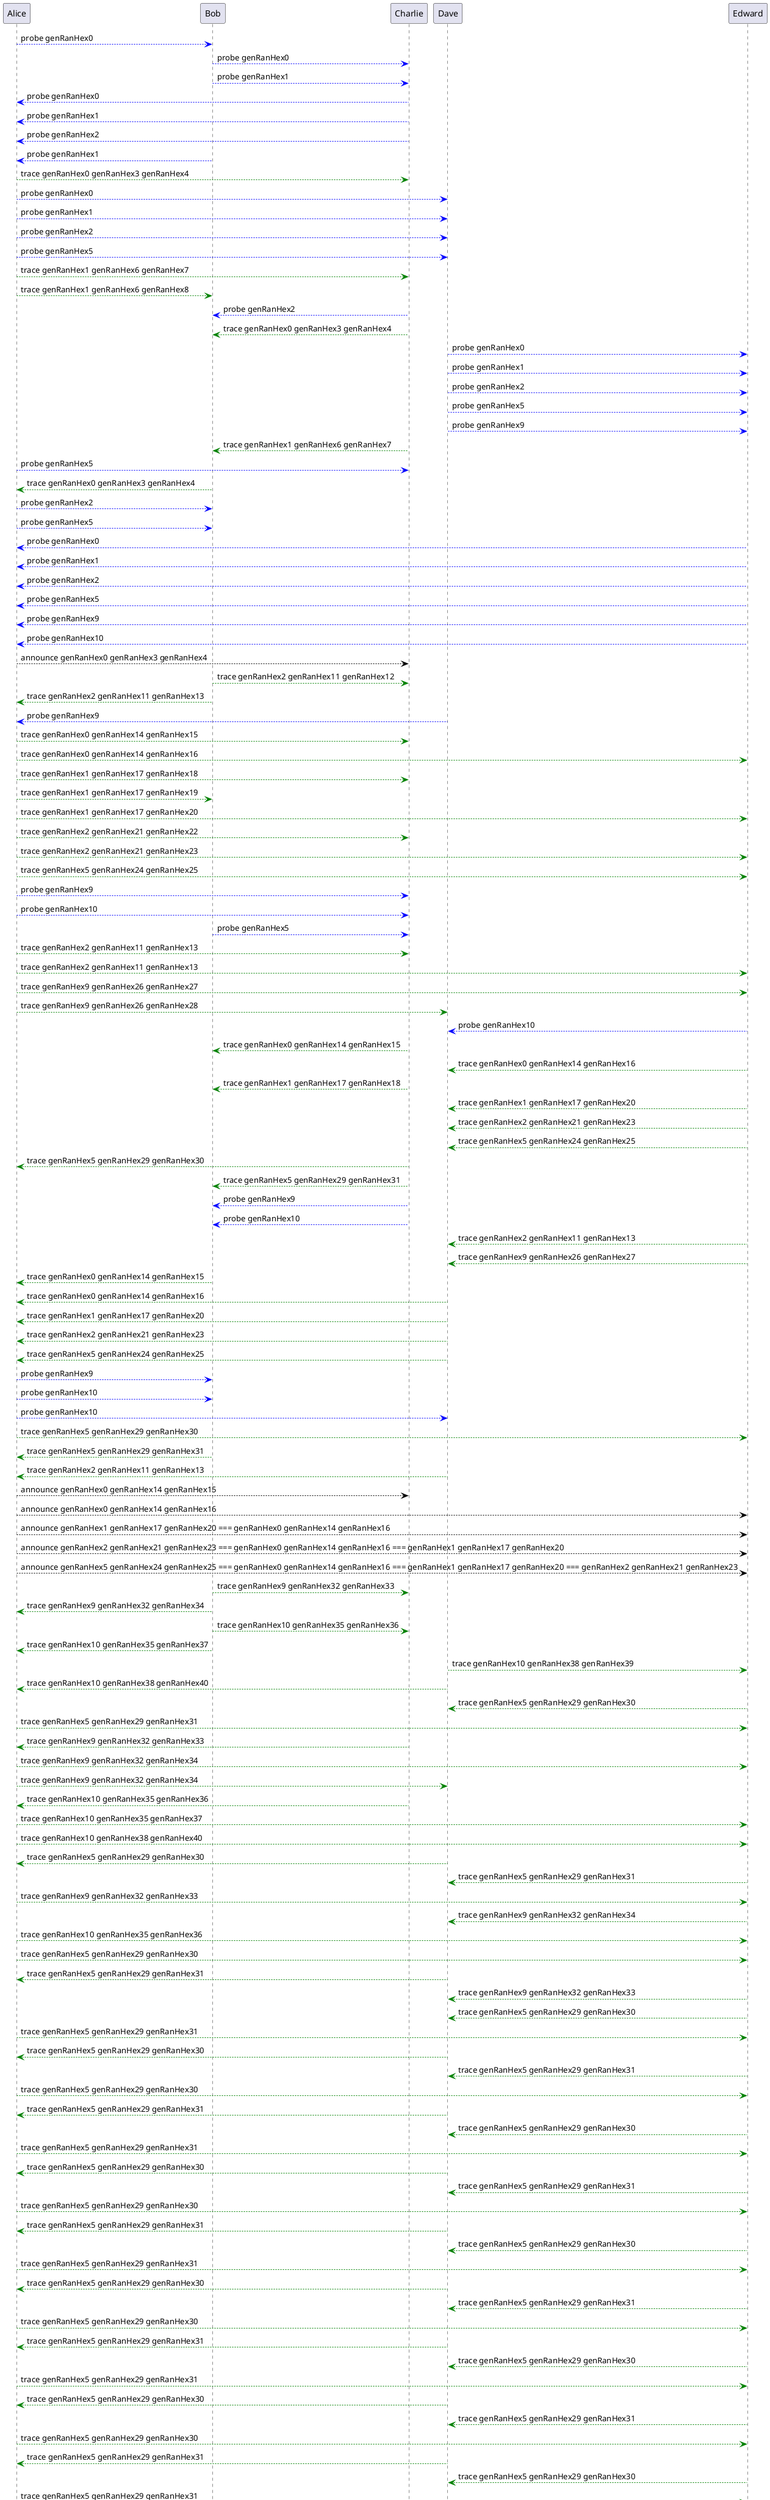 @startuml messages
Alice -[#blue]-> Bob: probe genRanHex0
Bob -[#blue]-> Charlie: probe genRanHex0
Bob -[#blue]-> Charlie: probe genRanHex1
Charlie -[#blue]-> Alice: probe genRanHex0
Charlie -[#blue]-> Alice: probe genRanHex1
Charlie -[#blue]-> Alice: probe genRanHex2
Bob -[#blue]-> Alice: probe genRanHex1
Alice -[#green]-> Charlie: trace genRanHex0 genRanHex3 genRanHex4
Alice -[#blue]-> Dave: probe genRanHex0
Alice -[#blue]-> Dave: probe genRanHex1
Alice -[#blue]-> Dave: probe genRanHex2
Alice -[#blue]-> Dave: probe genRanHex5
Alice -[#green]-> Charlie: trace genRanHex1 genRanHex6 genRanHex7
Alice -[#green]-> Bob: trace genRanHex1 genRanHex6 genRanHex8
Charlie -[#blue]-> Bob: probe genRanHex2
Charlie -[#green]-> Bob: trace genRanHex0 genRanHex3 genRanHex4
Dave -[#blue]-> Edward: probe genRanHex0
Dave -[#blue]-> Edward: probe genRanHex1
Dave -[#blue]-> Edward: probe genRanHex2
Dave -[#blue]-> Edward: probe genRanHex5
Dave -[#blue]-> Edward: probe genRanHex9
Charlie -[#green]-> Bob: trace genRanHex1 genRanHex6 genRanHex7
Alice -[#blue]-> Charlie: probe genRanHex5
Bob -[#green]-> Alice: trace genRanHex0 genRanHex3 genRanHex4
Alice -[#blue]-> Bob: probe genRanHex2
Alice -[#blue]-> Bob: probe genRanHex5
Edward -[#blue]-> Alice: probe genRanHex0
Edward -[#blue]-> Alice: probe genRanHex1
Edward -[#blue]-> Alice: probe genRanHex2
Edward -[#blue]-> Alice: probe genRanHex5
Edward -[#blue]-> Alice: probe genRanHex9
Edward -[#blue]-> Alice: probe genRanHex10
Alice -[#black]-> Charlie: announce genRanHex0 genRanHex3 genRanHex4
Bob -[#green]-> Charlie: trace genRanHex2 genRanHex11 genRanHex12
Bob -[#green]-> Alice: trace genRanHex2 genRanHex11 genRanHex13
Dave -[#blue]-> Alice: probe genRanHex9
Alice -[#green]-> Charlie: trace genRanHex0 genRanHex14 genRanHex15
Alice -[#green]-> Edward: trace genRanHex0 genRanHex14 genRanHex16
Alice -[#green]-> Charlie: trace genRanHex1 genRanHex17 genRanHex18
Alice -[#green]-> Bob: trace genRanHex1 genRanHex17 genRanHex19
Alice -[#green]-> Edward: trace genRanHex1 genRanHex17 genRanHex20
Alice -[#green]-> Charlie: trace genRanHex2 genRanHex21 genRanHex22
Alice -[#green]-> Edward: trace genRanHex2 genRanHex21 genRanHex23
Alice -[#green]-> Edward: trace genRanHex5 genRanHex24 genRanHex25
Alice -[#blue]-> Charlie: probe genRanHex9
Alice -[#blue]-> Charlie: probe genRanHex10
Bob -[#blue]-> Charlie: probe genRanHex5
Alice -[#green]-> Charlie: trace genRanHex2 genRanHex11 genRanHex13
Alice -[#green]-> Edward: trace genRanHex2 genRanHex11 genRanHex13
Alice -[#green]-> Edward: trace genRanHex9 genRanHex26 genRanHex27
Alice -[#green]-> Dave: trace genRanHex9 genRanHex26 genRanHex28
Edward -[#blue]-> Dave: probe genRanHex10
Charlie -[#green]-> Bob: trace genRanHex0 genRanHex14 genRanHex15
Edward -[#green]-> Dave: trace genRanHex0 genRanHex14 genRanHex16
Charlie -[#green]-> Bob: trace genRanHex1 genRanHex17 genRanHex18
Edward -[#green]-> Dave: trace genRanHex1 genRanHex17 genRanHex20
Edward -[#green]-> Dave: trace genRanHex2 genRanHex21 genRanHex23
Edward -[#green]-> Dave: trace genRanHex5 genRanHex24 genRanHex25
Charlie -[#green]-> Alice: trace genRanHex5 genRanHex29 genRanHex30
Charlie -[#green]-> Bob: trace genRanHex5 genRanHex29 genRanHex31
Charlie -[#blue]-> Bob: probe genRanHex9
Charlie -[#blue]-> Bob: probe genRanHex10
Edward -[#green]-> Dave: trace genRanHex2 genRanHex11 genRanHex13
Edward -[#green]-> Dave: trace genRanHex9 genRanHex26 genRanHex27
Bob -[#green]-> Alice: trace genRanHex0 genRanHex14 genRanHex15
Dave -[#green]-> Alice: trace genRanHex0 genRanHex14 genRanHex16
Dave -[#green]-> Alice: trace genRanHex1 genRanHex17 genRanHex20
Dave -[#green]-> Alice: trace genRanHex2 genRanHex21 genRanHex23
Dave -[#green]-> Alice: trace genRanHex5 genRanHex24 genRanHex25
Alice -[#blue]-> Bob: probe genRanHex9
Alice -[#blue]-> Bob: probe genRanHex10
Alice -[#blue]-> Dave: probe genRanHex10
Alice -[#green]-> Edward: trace genRanHex5 genRanHex29 genRanHex30
Bob -[#green]-> Alice: trace genRanHex5 genRanHex29 genRanHex31
Dave -[#green]-> Alice: trace genRanHex2 genRanHex11 genRanHex13
Alice -[#black]-> Charlie: announce genRanHex0 genRanHex14 genRanHex15
Alice -[#black]-> Edward: announce genRanHex0 genRanHex14 genRanHex16
Alice -[#black]-> Edward: announce genRanHex1 genRanHex17 genRanHex20 === genRanHex0 genRanHex14 genRanHex16
Alice -[#black]-> Edward: announce genRanHex2 genRanHex21 genRanHex23 === genRanHex0 genRanHex14 genRanHex16 === genRanHex1 genRanHex17 genRanHex20
Alice -[#black]-> Edward: announce genRanHex5 genRanHex24 genRanHex25 === genRanHex0 genRanHex14 genRanHex16 === genRanHex1 genRanHex17 genRanHex20 === genRanHex2 genRanHex21 genRanHex23
Bob -[#green]-> Charlie: trace genRanHex9 genRanHex32 genRanHex33
Bob -[#green]-> Alice: trace genRanHex9 genRanHex32 genRanHex34
Bob -[#green]-> Charlie: trace genRanHex10 genRanHex35 genRanHex36
Bob -[#green]-> Alice: trace genRanHex10 genRanHex35 genRanHex37
Dave -[#green]-> Edward: trace genRanHex10 genRanHex38 genRanHex39
Dave -[#green]-> Alice: trace genRanHex10 genRanHex38 genRanHex40
Edward -[#green]-> Dave: trace genRanHex5 genRanHex29 genRanHex30
Alice -[#green]-> Edward: trace genRanHex5 genRanHex29 genRanHex31
Charlie -[#green]-> Alice: trace genRanHex9 genRanHex32 genRanHex33
Alice -[#green]-> Edward: trace genRanHex9 genRanHex32 genRanHex34
Alice -[#green]-> Dave: trace genRanHex9 genRanHex32 genRanHex34
Charlie -[#green]-> Alice: trace genRanHex10 genRanHex35 genRanHex36
Alice -[#green]-> Edward: trace genRanHex10 genRanHex35 genRanHex37
Alice -[#green]-> Edward: trace genRanHex10 genRanHex38 genRanHex40
Dave -[#green]-> Alice: trace genRanHex5 genRanHex29 genRanHex30
Edward -[#green]-> Dave: trace genRanHex5 genRanHex29 genRanHex31
Alice -[#green]-> Edward: trace genRanHex9 genRanHex32 genRanHex33
Edward -[#green]-> Dave: trace genRanHex9 genRanHex32 genRanHex34
Alice -[#green]-> Edward: trace genRanHex10 genRanHex35 genRanHex36
Alice -[#green]-> Edward: trace genRanHex5 genRanHex29 genRanHex30
Dave -[#green]-> Alice: trace genRanHex5 genRanHex29 genRanHex31
Edward -[#green]-> Dave: trace genRanHex9 genRanHex32 genRanHex33
Edward -[#green]-> Dave: trace genRanHex5 genRanHex29 genRanHex30
Alice -[#green]-> Edward: trace genRanHex5 genRanHex29 genRanHex31
Dave -[#green]-> Alice: trace genRanHex5 genRanHex29 genRanHex30
Edward -[#green]-> Dave: trace genRanHex5 genRanHex29 genRanHex31
Alice -[#green]-> Edward: trace genRanHex5 genRanHex29 genRanHex30
Dave -[#green]-> Alice: trace genRanHex5 genRanHex29 genRanHex31
Edward -[#green]-> Dave: trace genRanHex5 genRanHex29 genRanHex30
Alice -[#green]-> Edward: trace genRanHex5 genRanHex29 genRanHex31
Dave -[#green]-> Alice: trace genRanHex5 genRanHex29 genRanHex30
Edward -[#green]-> Dave: trace genRanHex5 genRanHex29 genRanHex31
Alice -[#green]-> Edward: trace genRanHex5 genRanHex29 genRanHex30
Dave -[#green]-> Alice: trace genRanHex5 genRanHex29 genRanHex31
Edward -[#green]-> Dave: trace genRanHex5 genRanHex29 genRanHex30
Alice -[#green]-> Edward: trace genRanHex5 genRanHex29 genRanHex31
Dave -[#green]-> Alice: trace genRanHex5 genRanHex29 genRanHex30
Edward -[#green]-> Dave: trace genRanHex5 genRanHex29 genRanHex31
Alice -[#green]-> Edward: trace genRanHex5 genRanHex29 genRanHex30
Dave -[#green]-> Alice: trace genRanHex5 genRanHex29 genRanHex31
Edward -[#green]-> Dave: trace genRanHex5 genRanHex29 genRanHex30
Alice -[#green]-> Edward: trace genRanHex5 genRanHex29 genRanHex31
Dave -[#green]-> Alice: trace genRanHex5 genRanHex29 genRanHex30
Edward -[#green]-> Dave: trace genRanHex5 genRanHex29 genRanHex31
Alice -[#green]-> Edward: trace genRanHex5 genRanHex29 genRanHex30
Dave -[#green]-> Alice: trace genRanHex5 genRanHex29 genRanHex31
Edward -[#green]-> Dave: trace genRanHex5 genRanHex29 genRanHex30
Alice -[#green]-> Edward: trace genRanHex5 genRanHex29 genRanHex31
Dave -[#green]-> Alice: trace genRanHex5 genRanHex29 genRanHex30
Edward -[#green]-> Dave: trace genRanHex5 genRanHex29 genRanHex31
Alice -[#green]-> Edward: trace genRanHex5 genRanHex29 genRanHex30
Dave -[#green]-> Alice: trace genRanHex5 genRanHex29 genRanHex31
Edward -[#green]-> Dave: trace genRanHex5 genRanHex29 genRanHex30
Alice -[#green]-> Edward: trace genRanHex5 genRanHex29 genRanHex31
Dave -[#green]-> Alice: trace genRanHex5 genRanHex29 genRanHex30
Edward -[#green]-> Dave: trace genRanHex5 genRanHex29 genRanHex31
Alice -[#green]-> Edward: trace genRanHex5 genRanHex29 genRanHex30
Dave -[#green]-> Alice: trace genRanHex5 genRanHex29 genRanHex31
Edward -[#green]-> Dave: trace genRanHex5 genRanHex29 genRanHex30
Alice -[#green]-> Edward: trace genRanHex5 genRanHex29 genRanHex31
Dave -[#green]-> Alice: trace genRanHex5 genRanHex29 genRanHex30
Edward -[#green]-> Dave: trace genRanHex5 genRanHex29 genRanHex31
Alice -[#green]-> Edward: trace genRanHex5 genRanHex29 genRanHex30
Dave -[#green]-> Alice: trace genRanHex5 genRanHex29 genRanHex31
Edward -[#green]-> Dave: trace genRanHex5 genRanHex29 genRanHex30
Alice -[#green]-> Edward: trace genRanHex5 genRanHex29 genRanHex31
Dave -[#green]-> Alice: trace genRanHex5 genRanHex29 genRanHex30
Edward -[#green]-> Dave: trace genRanHex5 genRanHex29 genRanHex31
Alice -[#green]-> Edward: trace genRanHex5 genRanHex29 genRanHex30
Dave -[#green]-> Alice: trace genRanHex5 genRanHex29 genRanHex31
Edward -[#green]-> Dave: trace genRanHex5 genRanHex29 genRanHex30
Alice -[#green]-> Edward: trace genRanHex5 genRanHex29 genRanHex31
Dave -[#green]-> Alice: trace genRanHex5 genRanHex29 genRanHex30
Edward -[#green]-> Dave: trace genRanHex5 genRanHex29 genRanHex31
Alice -[#green]-> Edward: trace genRanHex5 genRanHex29 genRanHex30
Dave -[#green]-> Alice: trace genRanHex5 genRanHex29 genRanHex31
Edward -[#green]-> Dave: trace genRanHex5 genRanHex29 genRanHex30
Alice -[#green]-> Edward: trace genRanHex5 genRanHex29 genRanHex31
Dave -[#green]-> Alice: trace genRanHex5 genRanHex29 genRanHex30
Edward -[#green]-> Dave: trace genRanHex5 genRanHex29 genRanHex31
Alice -[#green]-> Edward: trace genRanHex5 genRanHex29 genRanHex30
Dave -[#green]-> Alice: trace genRanHex5 genRanHex29 genRanHex31
Edward -[#green]-> Dave: trace genRanHex5 genRanHex29 genRanHex30
Alice -[#green]-> Edward: trace genRanHex5 genRanHex29 genRanHex31
Dave -[#green]-> Alice: trace genRanHex5 genRanHex29 genRanHex30
Edward -[#green]-> Dave: trace genRanHex5 genRanHex29 genRanHex31
Alice -[#green]-> Edward: trace genRanHex5 genRanHex29 genRanHex30
Dave -[#green]-> Alice: trace genRanHex5 genRanHex29 genRanHex31
Edward -[#green]-> Dave: trace genRanHex5 genRanHex29 genRanHex30
Alice -[#green]-> Edward: trace genRanHex5 genRanHex29 genRanHex31
Dave -[#green]-> Alice: trace genRanHex5 genRanHex29 genRanHex30
Edward -[#green]-> Dave: trace genRanHex5 genRanHex29 genRanHex31
Alice -[#green]-> Edward: trace genRanHex5 genRanHex29 genRanHex30
Dave -[#green]-> Alice: trace genRanHex5 genRanHex29 genRanHex31
Edward -[#green]-> Dave: trace genRanHex5 genRanHex29 genRanHex30
Alice -[#green]-> Edward: trace genRanHex5 genRanHex29 genRanHex31
Dave -[#green]-> Alice: trace genRanHex5 genRanHex29 genRanHex30
Edward -[#green]-> Dave: trace genRanHex5 genRanHex29 genRanHex31
Alice -[#green]-> Edward: trace genRanHex5 genRanHex29 genRanHex30
Dave -[#green]-> Alice: trace genRanHex5 genRanHex29 genRanHex31
Edward -[#green]-> Dave: trace genRanHex5 genRanHex29 genRanHex30
Alice -[#green]-> Edward: trace genRanHex5 genRanHex29 genRanHex31
Dave -[#green]-> Alice: trace genRanHex5 genRanHex29 genRanHex30
Edward -[#green]-> Dave: trace genRanHex5 genRanHex29 genRanHex31
Alice -[#green]-> Edward: trace genRanHex5 genRanHex29 genRanHex30
Dave -[#green]-> Alice: trace genRanHex5 genRanHex29 genRanHex31
Edward -[#green]-> Dave: trace genRanHex5 genRanHex29 genRanHex30
Alice -[#green]-> Edward: trace genRanHex5 genRanHex29 genRanHex31
Dave -[#green]-> Alice: trace genRanHex5 genRanHex29 genRanHex30
Edward -[#green]-> Dave: trace genRanHex5 genRanHex29 genRanHex31
Alice -[#green]-> Edward: trace genRanHex5 genRanHex29 genRanHex30
Dave -[#green]-> Alice: trace genRanHex5 genRanHex29 genRanHex31
Edward -[#green]-> Dave: trace genRanHex5 genRanHex29 genRanHex30
Alice -[#green]-> Edward: trace genRanHex5 genRanHex29 genRanHex31
Dave -[#green]-> Alice: trace genRanHex5 genRanHex29 genRanHex30
Edward -[#green]-> Dave: trace genRanHex5 genRanHex29 genRanHex31
Alice -[#green]-> Edward: trace genRanHex5 genRanHex29 genRanHex30
Dave -[#green]-> Alice: trace genRanHex5 genRanHex29 genRanHex31
Edward -[#green]-> Dave: trace genRanHex5 genRanHex29 genRanHex30
Alice -[#green]-> Edward: trace genRanHex5 genRanHex29 genRanHex31
Dave -[#green]-> Alice: trace genRanHex5 genRanHex29 genRanHex30
Edward -[#green]-> Dave: trace genRanHex5 genRanHex29 genRanHex31
Alice -[#green]-> Edward: trace genRanHex5 genRanHex29 genRanHex30
Dave -[#green]-> Alice: trace genRanHex5 genRanHex29 genRanHex31
Edward -[#green]-> Dave: trace genRanHex5 genRanHex29 genRanHex30
Alice -[#green]-> Edward: trace genRanHex5 genRanHex29 genRanHex31
Dave -[#green]-> Alice: trace genRanHex5 genRanHex29 genRanHex30
Edward -[#green]-> Dave: trace genRanHex5 genRanHex29 genRanHex31
Alice -[#green]-> Edward: trace genRanHex5 genRanHex29 genRanHex30
Dave -[#green]-> Alice: trace genRanHex5 genRanHex29 genRanHex31
Edward -[#green]-> Dave: trace genRanHex5 genRanHex29 genRanHex30
Alice -[#green]-> Edward: trace genRanHex5 genRanHex29 genRanHex31
Dave -[#green]-> Alice: trace genRanHex5 genRanHex29 genRanHex30
Edward -[#green]-> Dave: trace genRanHex5 genRanHex29 genRanHex31
Alice -[#green]-> Edward: trace genRanHex5 genRanHex29 genRanHex30
Dave -[#green]-> Alice: trace genRanHex5 genRanHex29 genRanHex31
Edward -[#green]-> Dave: trace genRanHex5 genRanHex29 genRanHex30
Alice -[#green]-> Edward: trace genRanHex5 genRanHex29 genRanHex31
Dave -[#green]-> Alice: trace genRanHex5 genRanHex29 genRanHex30
Edward -[#green]-> Dave: trace genRanHex5 genRanHex29 genRanHex31
Alice -[#green]-> Edward: trace genRanHex5 genRanHex29 genRanHex30
Dave -[#green]-> Alice: trace genRanHex5 genRanHex29 genRanHex31
Edward -[#green]-> Dave: trace genRanHex5 genRanHex29 genRanHex30
Alice -[#green]-> Edward: trace genRanHex5 genRanHex29 genRanHex31
Dave -[#green]-> Alice: trace genRanHex5 genRanHex29 genRanHex30
Edward -[#green]-> Dave: trace genRanHex5 genRanHex29 genRanHex31
Alice -[#green]-> Edward: trace genRanHex5 genRanHex29 genRanHex30
Dave -[#green]-> Alice: trace genRanHex5 genRanHex29 genRanHex31
Edward -[#green]-> Dave: trace genRanHex5 genRanHex29 genRanHex30
Alice -[#green]-> Edward: trace genRanHex5 genRanHex29 genRanHex31
Dave -[#green]-> Alice: trace genRanHex5 genRanHex29 genRanHex30
Edward -[#green]-> Dave: trace genRanHex5 genRanHex29 genRanHex31
Alice -[#green]-> Edward: trace genRanHex5 genRanHex29 genRanHex30
Dave -[#green]-> Alice: trace genRanHex5 genRanHex29 genRanHex31
Edward -[#green]-> Dave: trace genRanHex5 genRanHex29 genRanHex30
Alice -[#green]-> Edward: trace genRanHex5 genRanHex29 genRanHex31
Dave -[#green]-> Alice: trace genRanHex5 genRanHex29 genRanHex30
Edward -[#green]-> Dave: trace genRanHex5 genRanHex29 genRanHex31
Alice -[#green]-> Edward: trace genRanHex5 genRanHex29 genRanHex30
Dave -[#green]-> Alice: trace genRanHex5 genRanHex29 genRanHex31
Edward -[#green]-> Dave: trace genRanHex5 genRanHex29 genRanHex30
Alice -[#green]-> Edward: trace genRanHex5 genRanHex29 genRanHex31
Dave -[#green]-> Alice: trace genRanHex5 genRanHex29 genRanHex30
Edward -[#green]-> Dave: trace genRanHex5 genRanHex29 genRanHex31
Alice -[#green]-> Edward: trace genRanHex5 genRanHex29 genRanHex30
Dave -[#green]-> Alice: trace genRanHex5 genRanHex29 genRanHex31
Edward -[#green]-> Dave: trace genRanHex5 genRanHex29 genRanHex30
Alice -[#green]-> Edward: trace genRanHex5 genRanHex29 genRanHex31
Dave -[#green]-> Alice: trace genRanHex5 genRanHex29 genRanHex30
Edward -[#green]-> Dave: trace genRanHex5 genRanHex29 genRanHex31
Alice -[#green]-> Edward: trace genRanHex5 genRanHex29 genRanHex30
Dave -[#green]-> Alice: trace genRanHex5 genRanHex29 genRanHex31
Edward -[#green]-> Dave: trace genRanHex5 genRanHex29 genRanHex30
Alice -[#green]-> Edward: trace genRanHex5 genRanHex29 genRanHex31
Dave -[#green]-> Alice: trace genRanHex5 genRanHex29 genRanHex30
Edward -[#green]-> Dave: trace genRanHex5 genRanHex29 genRanHex31
Alice -[#green]-> Edward: trace genRanHex5 genRanHex29 genRanHex30
Dave -[#green]-> Alice: trace genRanHex5 genRanHex29 genRanHex31
Edward -[#green]-> Dave: trace genRanHex5 genRanHex29 genRanHex30
Alice -[#green]-> Edward: trace genRanHex5 genRanHex29 genRanHex31
Dave -[#green]-> Alice: trace genRanHex5 genRanHex29 genRanHex30
Edward -[#green]-> Dave: trace genRanHex5 genRanHex29 genRanHex31
Alice -[#green]-> Edward: trace genRanHex5 genRanHex29 genRanHex30
Dave -[#green]-> Alice: trace genRanHex5 genRanHex29 genRanHex31
Edward -[#green]-> Dave: trace genRanHex5 genRanHex29 genRanHex30
Alice -[#green]-> Edward: trace genRanHex5 genRanHex29 genRanHex31
Dave -[#green]-> Alice: trace genRanHex5 genRanHex29 genRanHex30
Edward -[#green]-> Dave: trace genRanHex5 genRanHex29 genRanHex31
Alice -[#green]-> Edward: trace genRanHex5 genRanHex29 genRanHex30
Dave -[#green]-> Alice: trace genRanHex5 genRanHex29 genRanHex31
Edward -[#green]-> Dave: trace genRanHex5 genRanHex29 genRanHex30
Alice -[#green]-> Edward: trace genRanHex5 genRanHex29 genRanHex31
Dave -[#green]-> Alice: trace genRanHex5 genRanHex29 genRanHex30
Edward -[#green]-> Dave: trace genRanHex5 genRanHex29 genRanHex31
Alice -[#green]-> Edward: trace genRanHex5 genRanHex29 genRanHex30
Dave -[#green]-> Alice: trace genRanHex5 genRanHex29 genRanHex31
Edward -[#green]-> Dave: trace genRanHex5 genRanHex29 genRanHex30
Alice -[#green]-> Edward: trace genRanHex5 genRanHex29 genRanHex31
Dave -[#green]-> Alice: trace genRanHex5 genRanHex29 genRanHex30
Edward -[#green]-> Dave: trace genRanHex5 genRanHex29 genRanHex31
Alice -[#green]-> Edward: trace genRanHex5 genRanHex29 genRanHex30
Dave -[#green]-> Alice: trace genRanHex5 genRanHex29 genRanHex31
Edward -[#green]-> Dave: trace genRanHex5 genRanHex29 genRanHex30
Alice -[#green]-> Edward: trace genRanHex5 genRanHex29 genRanHex31
Dave -[#green]-> Alice: trace genRanHex5 genRanHex29 genRanHex30
Edward -[#green]-> Dave: trace genRanHex5 genRanHex29 genRanHex31
Alice -[#green]-> Edward: trace genRanHex5 genRanHex29 genRanHex30
Dave -[#green]-> Alice: trace genRanHex5 genRanHex29 genRanHex31
Edward -[#green]-> Dave: trace genRanHex5 genRanHex29 genRanHex30
Alice -[#green]-> Edward: trace genRanHex5 genRanHex29 genRanHex31
Dave -[#green]-> Alice: trace genRanHex5 genRanHex29 genRanHex30
Edward -[#green]-> Dave: trace genRanHex5 genRanHex29 genRanHex31
Alice -[#green]-> Edward: trace genRanHex5 genRanHex29 genRanHex30
Dave -[#green]-> Alice: trace genRanHex5 genRanHex29 genRanHex31
Edward -[#green]-> Dave: trace genRanHex5 genRanHex29 genRanHex30
Alice -[#green]-> Edward: trace genRanHex5 genRanHex29 genRanHex31
Dave -[#green]-> Alice: trace genRanHex5 genRanHex29 genRanHex30
Edward -[#green]-> Dave: trace genRanHex5 genRanHex29 genRanHex31
Alice -[#green]-> Edward: trace genRanHex5 genRanHex29 genRanHex30
Dave -[#green]-> Alice: trace genRanHex5 genRanHex29 genRanHex31
Edward -[#green]-> Dave: trace genRanHex5 genRanHex29 genRanHex30
Alice -[#green]-> Edward: trace genRanHex5 genRanHex29 genRanHex31
Dave -[#green]-> Alice: trace genRanHex5 genRanHex29 genRanHex30
Edward -[#green]-> Dave: trace genRanHex5 genRanHex29 genRanHex31
Alice -[#green]-> Edward: trace genRanHex5 genRanHex29 genRanHex30
Dave -[#green]-> Alice: trace genRanHex5 genRanHex29 genRanHex31
Edward -[#green]-> Dave: trace genRanHex5 genRanHex29 genRanHex30
Alice -[#green]-> Edward: trace genRanHex5 genRanHex29 genRanHex31
Dave -[#green]-> Alice: trace genRanHex5 genRanHex29 genRanHex30
Edward -[#green]-> Dave: trace genRanHex5 genRanHex29 genRanHex31
Alice -[#green]-> Edward: trace genRanHex5 genRanHex29 genRanHex30
Dave -[#green]-> Alice: trace genRanHex5 genRanHex29 genRanHex31
Edward -[#green]-> Dave: trace genRanHex5 genRanHex29 genRanHex30
Alice -[#green]-> Edward: trace genRanHex5 genRanHex29 genRanHex31
Dave -[#green]-> Alice: trace genRanHex5 genRanHex29 genRanHex30
Edward -[#green]-> Dave: trace genRanHex5 genRanHex29 genRanHex31
Alice -[#green]-> Edward: trace genRanHex5 genRanHex29 genRanHex30
Dave -[#green]-> Alice: trace genRanHex5 genRanHex29 genRanHex31
Edward -[#green]-> Dave: trace genRanHex5 genRanHex29 genRanHex30
Alice -[#green]-> Edward: trace genRanHex5 genRanHex29 genRanHex31
Dave -[#green]-> Alice: trace genRanHex5 genRanHex29 genRanHex30
Edward -[#green]-> Dave: trace genRanHex5 genRanHex29 genRanHex31
Alice -[#green]-> Edward: trace genRanHex5 genRanHex29 genRanHex30
Dave -[#green]-> Alice: trace genRanHex5 genRanHex29 genRanHex31
Edward -[#green]-> Dave: trace genRanHex5 genRanHex29 genRanHex30
Alice -[#green]-> Edward: trace genRanHex5 genRanHex29 genRanHex31
Dave -[#green]-> Alice: trace genRanHex5 genRanHex29 genRanHex30
Edward -[#green]-> Dave: trace genRanHex5 genRanHex29 genRanHex31
Alice -[#green]-> Edward: trace genRanHex5 genRanHex29 genRanHex30
Dave -[#green]-> Alice: trace genRanHex5 genRanHex29 genRanHex31
Edward -[#green]-> Dave: trace genRanHex5 genRanHex29 genRanHex30
Alice -[#green]-> Edward: trace genRanHex5 genRanHex29 genRanHex31
Dave -[#green]-> Alice: trace genRanHex5 genRanHex29 genRanHex30
Edward -[#green]-> Dave: trace genRanHex5 genRanHex29 genRanHex31
Alice -[#green]-> Edward: trace genRanHex5 genRanHex29 genRanHex30
Dave -[#green]-> Alice: trace genRanHex5 genRanHex29 genRanHex31
Edward -[#green]-> Dave: trace genRanHex5 genRanHex29 genRanHex30
Alice -[#green]-> Edward: trace genRanHex5 genRanHex29 genRanHex31
Dave -[#green]-> Alice: trace genRanHex5 genRanHex29 genRanHex30
Edward -[#green]-> Dave: trace genRanHex5 genRanHex29 genRanHex31
Alice -[#green]-> Edward: trace genRanHex5 genRanHex29 genRanHex30
Dave -[#green]-> Alice: trace genRanHex5 genRanHex29 genRanHex31
Edward -[#green]-> Dave: trace genRanHex5 genRanHex29 genRanHex30
Alice -[#green]-> Edward: trace genRanHex5 genRanHex29 genRanHex31
Dave -[#green]-> Alice: trace genRanHex5 genRanHex29 genRanHex30
Edward -[#green]-> Dave: trace genRanHex5 genRanHex29 genRanHex31
Alice -[#green]-> Edward: trace genRanHex5 genRanHex29 genRanHex30
Dave -[#green]-> Alice: trace genRanHex5 genRanHex29 genRanHex31
Edward -[#green]-> Dave: trace genRanHex5 genRanHex29 genRanHex30
Alice -[#green]-> Edward: trace genRanHex5 genRanHex29 genRanHex31
Dave -[#green]-> Alice: trace genRanHex5 genRanHex29 genRanHex30
Edward -[#green]-> Dave: trace genRanHex5 genRanHex29 genRanHex31
Alice -[#green]-> Edward: trace genRanHex5 genRanHex29 genRanHex30
Dave -[#green]-> Alice: trace genRanHex5 genRanHex29 genRanHex31
Edward -[#green]-> Dave: trace genRanHex5 genRanHex29 genRanHex30
Alice -[#green]-> Edward: trace genRanHex5 genRanHex29 genRanHex31
Dave -[#green]-> Alice: trace genRanHex5 genRanHex29 genRanHex30
Edward -[#green]-> Dave: trace genRanHex5 genRanHex29 genRanHex31
Alice -[#green]-> Edward: trace genRanHex5 genRanHex29 genRanHex30
Dave -[#green]-> Alice: trace genRanHex5 genRanHex29 genRanHex31
Edward -[#green]-> Dave: trace genRanHex5 genRanHex29 genRanHex30
Alice -[#green]-> Edward: trace genRanHex5 genRanHex29 genRanHex31
Dave -[#green]-> Alice: trace genRanHex5 genRanHex29 genRanHex30
Edward -[#green]-> Dave: trace genRanHex5 genRanHex29 genRanHex31
Alice -[#green]-> Edward: trace genRanHex5 genRanHex29 genRanHex30
Dave -[#green]-> Alice: trace genRanHex5 genRanHex29 genRanHex31
Edward -[#green]-> Dave: trace genRanHex5 genRanHex29 genRanHex30
Alice -[#green]-> Edward: trace genRanHex5 genRanHex29 genRanHex31
Dave -[#green]-> Alice: trace genRanHex5 genRanHex29 genRanHex30
Edward -[#green]-> Dave: trace genRanHex5 genRanHex29 genRanHex31
Alice -[#green]-> Edward: trace genRanHex5 genRanHex29 genRanHex30
Dave -[#green]-> Alice: trace genRanHex5 genRanHex29 genRanHex31
Edward -[#green]-> Dave: trace genRanHex5 genRanHex29 genRanHex30
Alice -[#green]-> Edward: trace genRanHex5 genRanHex29 genRanHex31
Dave -[#green]-> Alice: trace genRanHex5 genRanHex29 genRanHex30
Edward -[#green]-> Dave: trace genRanHex5 genRanHex29 genRanHex31
Alice -[#green]-> Edward: trace genRanHex5 genRanHex29 genRanHex30
Dave -[#green]-> Alice: trace genRanHex5 genRanHex29 genRanHex31
Edward -[#green]-> Dave: trace genRanHex5 genRanHex29 genRanHex30
Alice -[#green]-> Edward: trace genRanHex5 genRanHex29 genRanHex31
Dave -[#green]-> Alice: trace genRanHex5 genRanHex29 genRanHex30
Edward -[#green]-> Dave: trace genRanHex5 genRanHex29 genRanHex31
Alice -[#green]-> Edward: trace genRanHex5 genRanHex29 genRanHex30
Dave -[#green]-> Alice: trace genRanHex5 genRanHex29 genRanHex31
Edward -[#green]-> Dave: trace genRanHex5 genRanHex29 genRanHex30
Alice -[#green]-> Edward: trace genRanHex5 genRanHex29 genRanHex31
Dave -[#green]-> Alice: trace genRanHex5 genRanHex29 genRanHex30
Edward -[#green]-> Dave: trace genRanHex5 genRanHex29 genRanHex31
Alice -[#green]-> Edward: trace genRanHex5 genRanHex29 genRanHex30
Dave -[#green]-> Alice: trace genRanHex5 genRanHex29 genRanHex31
Edward -[#green]-> Dave: trace genRanHex5 genRanHex29 genRanHex30
Alice -[#green]-> Edward: trace genRanHex5 genRanHex29 genRanHex31
Dave -[#green]-> Alice: trace genRanHex5 genRanHex29 genRanHex30
Edward -[#green]-> Dave: trace genRanHex5 genRanHex29 genRanHex31
Alice -[#green]-> Edward: trace genRanHex5 genRanHex29 genRanHex30
Dave -[#green]-> Alice: trace genRanHex5 genRanHex29 genRanHex31
Edward -[#green]-> Dave: trace genRanHex5 genRanHex29 genRanHex30
Alice -[#green]-> Edward: trace genRanHex5 genRanHex29 genRanHex31
Dave -[#green]-> Alice: trace genRanHex5 genRanHex29 genRanHex30
Edward -[#green]-> Dave: trace genRanHex5 genRanHex29 genRanHex31
Alice -[#green]-> Edward: trace genRanHex5 genRanHex29 genRanHex30
Dave -[#green]-> Alice: trace genRanHex5 genRanHex29 genRanHex31
Edward -[#green]-> Dave: trace genRanHex5 genRanHex29 genRanHex30
Alice -[#green]-> Edward: trace genRanHex5 genRanHex29 genRanHex31
Dave -[#green]-> Alice: trace genRanHex5 genRanHex29 genRanHex30
Edward -[#green]-> Dave: trace genRanHex5 genRanHex29 genRanHex31
Alice -[#green]-> Edward: trace genRanHex5 genRanHex29 genRanHex30
Dave -[#green]-> Alice: trace genRanHex5 genRanHex29 genRanHex31
Edward -[#green]-> Dave: trace genRanHex5 genRanHex29 genRanHex30
Alice -[#green]-> Edward: trace genRanHex5 genRanHex29 genRanHex31
Dave -[#green]-> Alice: trace genRanHex5 genRanHex29 genRanHex30
Edward -[#green]-> Dave: trace genRanHex5 genRanHex29 genRanHex31
Alice -[#green]-> Edward: trace genRanHex5 genRanHex29 genRanHex30
Dave -[#green]-> Alice: trace genRanHex5 genRanHex29 genRanHex31
Edward -[#green]-> Dave: trace genRanHex5 genRanHex29 genRanHex30
Alice -[#green]-> Edward: trace genRanHex5 genRanHex29 genRanHex31
Dave -[#green]-> Alice: trace genRanHex5 genRanHex29 genRanHex30
Edward -[#green]-> Dave: trace genRanHex5 genRanHex29 genRanHex31
Alice -[#green]-> Edward: trace genRanHex5 genRanHex29 genRanHex30
Dave -[#green]-> Alice: trace genRanHex5 genRanHex29 genRanHex31
Edward -[#green]-> Dave: trace genRanHex5 genRanHex29 genRanHex30
Alice -[#green]-> Edward: trace genRanHex5 genRanHex29 genRanHex31
Dave -[#green]-> Alice: trace genRanHex5 genRanHex29 genRanHex30
Edward -[#green]-> Dave: trace genRanHex5 genRanHex29 genRanHex31
Alice -[#green]-> Edward: trace genRanHex5 genRanHex29 genRanHex30
Dave -[#green]-> Alice: trace genRanHex5 genRanHex29 genRanHex31
Edward -[#green]-> Dave: trace genRanHex5 genRanHex29 genRanHex30
Alice -[#green]-> Edward: trace genRanHex5 genRanHex29 genRanHex31
Dave -[#green]-> Alice: trace genRanHex5 genRanHex29 genRanHex30
Edward -[#green]-> Dave: trace genRanHex5 genRanHex29 genRanHex31
Alice -[#green]-> Edward: trace genRanHex5 genRanHex29 genRanHex30
Dave -[#green]-> Alice: trace genRanHex5 genRanHex29 genRanHex31
Edward -[#green]-> Dave: trace genRanHex5 genRanHex29 genRanHex30
Alice -[#green]-> Edward: trace genRanHex5 genRanHex29 genRanHex31
Dave -[#green]-> Alice: trace genRanHex5 genRanHex29 genRanHex30
Edward -[#green]-> Dave: trace genRanHex5 genRanHex29 genRanHex31
Alice -[#green]-> Edward: trace genRanHex5 genRanHex29 genRanHex30
Dave -[#green]-> Alice: trace genRanHex5 genRanHex29 genRanHex31
Edward -[#green]-> Dave: trace genRanHex5 genRanHex29 genRanHex30
Alice -[#green]-> Edward: trace genRanHex5 genRanHex29 genRanHex31
Dave -[#green]-> Alice: trace genRanHex5 genRanHex29 genRanHex30
Edward -[#green]-> Dave: trace genRanHex5 genRanHex29 genRanHex31
Alice -[#green]-> Edward: trace genRanHex5 genRanHex29 genRanHex30
Dave -[#green]-> Alice: trace genRanHex5 genRanHex29 genRanHex31
Edward -[#green]-> Dave: trace genRanHex5 genRanHex29 genRanHex30
Alice -[#green]-> Edward: trace genRanHex5 genRanHex29 genRanHex31
Dave -[#green]-> Alice: trace genRanHex5 genRanHex29 genRanHex30
Edward -[#green]-> Dave: trace genRanHex5 genRanHex29 genRanHex31
Alice -[#green]-> Edward: trace genRanHex5 genRanHex29 genRanHex30
Dave -[#green]-> Alice: trace genRanHex5 genRanHex29 genRanHex31
Edward -[#green]-> Dave: trace genRanHex5 genRanHex29 genRanHex30
Alice -[#green]-> Edward: trace genRanHex5 genRanHex29 genRanHex31
Dave -[#green]-> Alice: trace genRanHex5 genRanHex29 genRanHex30
Edward -[#green]-> Dave: trace genRanHex5 genRanHex29 genRanHex31
Alice -[#green]-> Edward: trace genRanHex5 genRanHex29 genRanHex30
Dave -[#green]-> Alice: trace genRanHex5 genRanHex29 genRanHex31
Edward -[#green]-> Dave: trace genRanHex5 genRanHex29 genRanHex30
Alice -[#green]-> Edward: trace genRanHex5 genRanHex29 genRanHex31
Dave -[#green]-> Alice: trace genRanHex5 genRanHex29 genRanHex30
Edward -[#green]-> Dave: trace genRanHex5 genRanHex29 genRanHex31
Alice -[#green]-> Edward: trace genRanHex5 genRanHex29 genRanHex30
Dave -[#green]-> Alice: trace genRanHex5 genRanHex29 genRanHex31
Edward -[#green]-> Dave: trace genRanHex5 genRanHex29 genRanHex30
Alice -[#green]-> Edward: trace genRanHex5 genRanHex29 genRanHex31
Dave -[#green]-> Alice: trace genRanHex5 genRanHex29 genRanHex30
Edward -[#green]-> Dave: trace genRanHex5 genRanHex29 genRanHex31
Alice -[#green]-> Edward: trace genRanHex5 genRanHex29 genRanHex30
Dave -[#green]-> Alice: trace genRanHex5 genRanHex29 genRanHex31
Edward -[#green]-> Dave: trace genRanHex5 genRanHex29 genRanHex30
Alice -[#green]-> Edward: trace genRanHex5 genRanHex29 genRanHex31
Dave -[#green]-> Alice: trace genRanHex5 genRanHex29 genRanHex30
Edward -[#green]-> Dave: trace genRanHex5 genRanHex29 genRanHex31
Alice -[#green]-> Edward: trace genRanHex5 genRanHex29 genRanHex30
Dave -[#green]-> Alice: trace genRanHex5 genRanHex29 genRanHex31
Edward -[#green]-> Dave: trace genRanHex5 genRanHex29 genRanHex30
Alice -[#green]-> Edward: trace genRanHex5 genRanHex29 genRanHex31
Dave -[#green]-> Alice: trace genRanHex5 genRanHex29 genRanHex30
Edward -[#green]-> Dave: trace genRanHex5 genRanHex29 genRanHex31
Alice -[#green]-> Edward: trace genRanHex5 genRanHex29 genRanHex30
Dave -[#green]-> Alice: trace genRanHex5 genRanHex29 genRanHex31
Edward -[#green]-> Dave: trace genRanHex5 genRanHex29 genRanHex30
Alice -[#green]-> Edward: trace genRanHex5 genRanHex29 genRanHex31
Dave -[#green]-> Alice: trace genRanHex5 genRanHex29 genRanHex30
Edward -[#green]-> Dave: trace genRanHex5 genRanHex29 genRanHex31
Alice -[#green]-> Edward: trace genRanHex5 genRanHex29 genRanHex30
Dave -[#green]-> Alice: trace genRanHex5 genRanHex29 genRanHex31
Edward -[#green]-> Dave: trace genRanHex5 genRanHex29 genRanHex30
Alice -[#green]-> Edward: trace genRanHex5 genRanHex29 genRanHex31
Dave -[#green]-> Alice: trace genRanHex5 genRanHex29 genRanHex30
Edward -[#green]-> Dave: trace genRanHex5 genRanHex29 genRanHex31
Alice -[#green]-> Edward: trace genRanHex5 genRanHex29 genRanHex30
Dave -[#green]-> Alice: trace genRanHex5 genRanHex29 genRanHex31
Edward -[#green]-> Dave: trace genRanHex5 genRanHex29 genRanHex30
Alice -[#green]-> Edward: trace genRanHex5 genRanHex29 genRanHex31
Dave -[#green]-> Alice: trace genRanHex5 genRanHex29 genRanHex30
Edward -[#green]-> Dave: trace genRanHex5 genRanHex29 genRanHex31
Alice -[#green]-> Edward: trace genRanHex5 genRanHex29 genRanHex30
Dave -[#green]-> Alice: trace genRanHex5 genRanHex29 genRanHex31
Edward -[#green]-> Dave: trace genRanHex5 genRanHex29 genRanHex30
Alice -[#green]-> Edward: trace genRanHex5 genRanHex29 genRanHex31
Dave -[#green]-> Alice: trace genRanHex5 genRanHex29 genRanHex30
Edward -[#green]-> Dave: trace genRanHex5 genRanHex29 genRanHex31
Alice -[#green]-> Edward: trace genRanHex5 genRanHex29 genRanHex30
Dave -[#green]-> Alice: trace genRanHex5 genRanHex29 genRanHex31
Edward -[#green]-> Dave: trace genRanHex5 genRanHex29 genRanHex30
Alice -[#green]-> Edward: trace genRanHex5 genRanHex29 genRanHex31
Dave -[#green]-> Alice: trace genRanHex5 genRanHex29 genRanHex30
Edward -[#green]-> Dave: trace genRanHex5 genRanHex29 genRanHex31
Alice -[#green]-> Edward: trace genRanHex5 genRanHex29 genRanHex30
Dave -[#green]-> Alice: trace genRanHex5 genRanHex29 genRanHex31
Edward -[#green]-> Dave: trace genRanHex5 genRanHex29 genRanHex30
Alice -[#green]-> Edward: trace genRanHex5 genRanHex29 genRanHex31
Dave -[#green]-> Alice: trace genRanHex5 genRanHex29 genRanHex30
Edward -[#green]-> Dave: trace genRanHex5 genRanHex29 genRanHex31
Alice -[#green]-> Edward: trace genRanHex5 genRanHex29 genRanHex30
Dave -[#green]-> Alice: trace genRanHex5 genRanHex29 genRanHex31
Edward -[#green]-> Dave: trace genRanHex5 genRanHex29 genRanHex30
Alice -[#green]-> Edward: trace genRanHex5 genRanHex29 genRanHex31
Dave -[#green]-> Alice: trace genRanHex5 genRanHex29 genRanHex30
Edward -[#green]-> Dave: trace genRanHex5 genRanHex29 genRanHex31
Alice -[#green]-> Edward: trace genRanHex5 genRanHex29 genRanHex30
Dave -[#green]-> Alice: trace genRanHex5 genRanHex29 genRanHex31
Edward -[#green]-> Dave: trace genRanHex5 genRanHex29 genRanHex30
Alice -[#green]-> Edward: trace genRanHex5 genRanHex29 genRanHex31
Dave -[#green]-> Alice: trace genRanHex5 genRanHex29 genRanHex30
Edward -[#green]-> Dave: trace genRanHex5 genRanHex29 genRanHex31
Alice -[#green]-> Edward: trace genRanHex5 genRanHex29 genRanHex30
Dave -[#green]-> Alice: trace genRanHex5 genRanHex29 genRanHex31
Edward -[#green]-> Dave: trace genRanHex5 genRanHex29 genRanHex30
Alice -[#green]-> Edward: trace genRanHex5 genRanHex29 genRanHex31
Dave -[#green]-> Alice: trace genRanHex5 genRanHex29 genRanHex30
Edward -[#green]-> Dave: trace genRanHex5 genRanHex29 genRanHex31
Alice -[#green]-> Edward: trace genRanHex5 genRanHex29 genRanHex30
Dave -[#green]-> Alice: trace genRanHex5 genRanHex29 genRanHex31
Edward -[#green]-> Dave: trace genRanHex5 genRanHex29 genRanHex30
Alice -[#green]-> Edward: trace genRanHex5 genRanHex29 genRanHex31
Dave -[#green]-> Alice: trace genRanHex5 genRanHex29 genRanHex30
Edward -[#green]-> Dave: trace genRanHex5 genRanHex29 genRanHex31
Alice -[#green]-> Edward: trace genRanHex5 genRanHex29 genRanHex30
Dave -[#green]-> Alice: trace genRanHex5 genRanHex29 genRanHex31
Edward -[#green]-> Dave: trace genRanHex5 genRanHex29 genRanHex30
Alice -[#green]-> Edward: trace genRanHex5 genRanHex29 genRanHex31
Dave -[#green]-> Alice: trace genRanHex5 genRanHex29 genRanHex30
Edward -[#green]-> Dave: trace genRanHex5 genRanHex29 genRanHex31
Alice -[#green]-> Edward: trace genRanHex5 genRanHex29 genRanHex30
Dave -[#green]-> Alice: trace genRanHex5 genRanHex29 genRanHex31
Edward -[#green]-> Dave: trace genRanHex5 genRanHex29 genRanHex30
Alice -[#green]-> Edward: trace genRanHex5 genRanHex29 genRanHex31
Dave -[#green]-> Alice: trace genRanHex5 genRanHex29 genRanHex30
Edward -[#green]-> Dave: trace genRanHex5 genRanHex29 genRanHex31
Alice -[#green]-> Edward: trace genRanHex5 genRanHex29 genRanHex30
Dave -[#green]-> Alice: trace genRanHex5 genRanHex29 genRanHex31
Edward -[#green]-> Dave: trace genRanHex5 genRanHex29 genRanHex30
Alice -[#green]-> Edward: trace genRanHex5 genRanHex29 genRanHex31
Dave -[#green]-> Alice: trace genRanHex5 genRanHex29 genRanHex30
Edward -[#green]-> Dave: trace genRanHex5 genRanHex29 genRanHex31
Alice -[#green]-> Edward: trace genRanHex5 genRanHex29 genRanHex30
Dave -[#green]-> Alice: trace genRanHex5 genRanHex29 genRanHex31
Edward -[#green]-> Dave: trace genRanHex5 genRanHex29 genRanHex30
Alice -[#green]-> Edward: trace genRanHex5 genRanHex29 genRanHex31
Dave -[#green]-> Alice: trace genRanHex5 genRanHex29 genRanHex30
Edward -[#green]-> Dave: trace genRanHex5 genRanHex29 genRanHex31
Alice -[#green]-> Edward: trace genRanHex5 genRanHex29 genRanHex30
Dave -[#green]-> Alice: trace genRanHex5 genRanHex29 genRanHex31
Edward -[#green]-> Dave: trace genRanHex5 genRanHex29 genRanHex30
Alice -[#green]-> Edward: trace genRanHex5 genRanHex29 genRanHex31
Dave -[#green]-> Alice: trace genRanHex5 genRanHex29 genRanHex30
Edward -[#green]-> Dave: trace genRanHex5 genRanHex29 genRanHex31
Alice -[#green]-> Edward: trace genRanHex5 genRanHex29 genRanHex30
Dave -[#green]-> Alice: trace genRanHex5 genRanHex29 genRanHex31
Edward -[#green]-> Dave: trace genRanHex5 genRanHex29 genRanHex30
Alice -[#green]-> Edward: trace genRanHex5 genRanHex29 genRanHex31
Dave -[#green]-> Alice: trace genRanHex5 genRanHex29 genRanHex30
Edward -[#green]-> Dave: trace genRanHex5 genRanHex29 genRanHex31
Alice -[#green]-> Edward: trace genRanHex5 genRanHex29 genRanHex30
Dave -[#green]-> Alice: trace genRanHex5 genRanHex29 genRanHex31
Edward -[#green]-> Dave: trace genRanHex5 genRanHex29 genRanHex30
Alice -[#green]-> Edward: trace genRanHex5 genRanHex29 genRanHex31
Dave -[#green]-> Alice: trace genRanHex5 genRanHex29 genRanHex30
Edward -[#green]-> Dave: trace genRanHex5 genRanHex29 genRanHex31
Alice -[#green]-> Edward: trace genRanHex5 genRanHex29 genRanHex30
Dave -[#green]-> Alice: trace genRanHex5 genRanHex29 genRanHex31
Edward -[#green]-> Dave: trace genRanHex5 genRanHex29 genRanHex30
Alice -[#green]-> Edward: trace genRanHex5 genRanHex29 genRanHex31
Dave -[#green]-> Alice: trace genRanHex5 genRanHex29 genRanHex30
Edward -[#green]-> Dave: trace genRanHex5 genRanHex29 genRanHex31
Alice -[#green]-> Edward: trace genRanHex5 genRanHex29 genRanHex30
Dave -[#green]-> Alice: trace genRanHex5 genRanHex29 genRanHex31
Edward -[#green]-> Dave: trace genRanHex5 genRanHex29 genRanHex30
Alice -[#green]-> Edward: trace genRanHex5 genRanHex29 genRanHex31
Dave -[#green]-> Alice: trace genRanHex5 genRanHex29 genRanHex30
Edward -[#green]-> Dave: trace genRanHex5 genRanHex29 genRanHex31
Alice -[#green]-> Edward: trace genRanHex5 genRanHex29 genRanHex30
Dave -[#green]-> Alice: trace genRanHex5 genRanHex29 genRanHex31
Edward -[#green]-> Dave: trace genRanHex5 genRanHex29 genRanHex30
Alice -[#green]-> Edward: trace genRanHex5 genRanHex29 genRanHex31
Dave -[#green]-> Alice: trace genRanHex5 genRanHex29 genRanHex30
Edward -[#green]-> Dave: trace genRanHex5 genRanHex29 genRanHex31
Alice -[#green]-> Edward: trace genRanHex5 genRanHex29 genRanHex30
Dave -[#green]-> Alice: trace genRanHex5 genRanHex29 genRanHex31
Edward -[#green]-> Dave: trace genRanHex5 genRanHex29 genRanHex30
Alice -[#green]-> Edward: trace genRanHex5 genRanHex29 genRanHex31
Dave -[#green]-> Alice: trace genRanHex5 genRanHex29 genRanHex30
Edward -[#green]-> Dave: trace genRanHex5 genRanHex29 genRanHex31
Alice -[#green]-> Edward: trace genRanHex5 genRanHex29 genRanHex30
Dave -[#green]-> Alice: trace genRanHex5 genRanHex29 genRanHex31
Edward -[#green]-> Dave: trace genRanHex5 genRanHex29 genRanHex30
Alice -[#green]-> Edward: trace genRanHex5 genRanHex29 genRanHex31
Dave -[#green]-> Alice: trace genRanHex5 genRanHex29 genRanHex30
Edward -[#green]-> Dave: trace genRanHex5 genRanHex29 genRanHex31
Alice -[#green]-> Edward: trace genRanHex5 genRanHex29 genRanHex30
Dave -[#green]-> Alice: trace genRanHex5 genRanHex29 genRanHex31
Edward -[#green]-> Dave: trace genRanHex5 genRanHex29 genRanHex30
Alice -[#green]-> Edward: trace genRanHex5 genRanHex29 genRanHex31
Dave -[#green]-> Alice: trace genRanHex5 genRanHex29 genRanHex30
Edward -[#green]-> Dave: trace genRanHex5 genRanHex29 genRanHex31
Alice -[#green]-> Edward: trace genRanHex5 genRanHex29 genRanHex30
Dave -[#green]-> Alice: trace genRanHex5 genRanHex29 genRanHex31
Edward -[#green]-> Dave: trace genRanHex5 genRanHex29 genRanHex30
Alice -[#green]-> Edward: trace genRanHex5 genRanHex29 genRanHex31
Dave -[#green]-> Alice: trace genRanHex5 genRanHex29 genRanHex30
Edward -[#green]-> Dave: trace genRanHex5 genRanHex29 genRanHex31
Alice -[#green]-> Edward: trace genRanHex5 genRanHex29 genRanHex30
Dave -[#green]-> Alice: trace genRanHex5 genRanHex29 genRanHex31
Edward -[#green]-> Dave: trace genRanHex5 genRanHex29 genRanHex30
Alice -[#green]-> Edward: trace genRanHex5 genRanHex29 genRanHex31
Dave -[#green]-> Alice: trace genRanHex5 genRanHex29 genRanHex30
Edward -[#green]-> Dave: trace genRanHex5 genRanHex29 genRanHex31
Alice -[#green]-> Edward: trace genRanHex5 genRanHex29 genRanHex30
Dave -[#green]-> Alice: trace genRanHex5 genRanHex29 genRanHex31
Edward -[#green]-> Dave: trace genRanHex5 genRanHex29 genRanHex30
Alice -[#green]-> Edward: trace genRanHex5 genRanHex29 genRanHex31
Dave -[#green]-> Alice: trace genRanHex5 genRanHex29 genRanHex30
Edward -[#green]-> Dave: trace genRanHex5 genRanHex29 genRanHex31
Alice -[#green]-> Edward: trace genRanHex5 genRanHex29 genRanHex30
Dave -[#green]-> Alice: trace genRanHex5 genRanHex29 genRanHex31
Edward -[#green]-> Dave: trace genRanHex5 genRanHex29 genRanHex30
Alice -[#green]-> Edward: trace genRanHex5 genRanHex29 genRanHex31
Dave -[#green]-> Alice: trace genRanHex5 genRanHex29 genRanHex30
Edward -[#green]-> Dave: trace genRanHex5 genRanHex29 genRanHex31
Alice -[#green]-> Edward: trace genRanHex5 genRanHex29 genRanHex30
Dave -[#green]-> Alice: trace genRanHex5 genRanHex29 genRanHex31
Edward -[#green]-> Dave: trace genRanHex5 genRanHex29 genRanHex30
Alice -[#green]-> Edward: trace genRanHex5 genRanHex29 genRanHex31
Dave -[#green]-> Alice: trace genRanHex5 genRanHex29 genRanHex30
Edward -[#green]-> Dave: trace genRanHex5 genRanHex29 genRanHex31
Alice -[#green]-> Edward: trace genRanHex5 genRanHex29 genRanHex30
Dave -[#green]-> Alice: trace genRanHex5 genRanHex29 genRanHex31
Edward -[#green]-> Dave: trace genRanHex5 genRanHex29 genRanHex30
Alice -[#green]-> Edward: trace genRanHex5 genRanHex29 genRanHex31
Dave -[#green]-> Alice: trace genRanHex5 genRanHex29 genRanHex30
Edward -[#green]-> Dave: trace genRanHex5 genRanHex29 genRanHex31
Alice -[#green]-> Edward: trace genRanHex5 genRanHex29 genRanHex30
Dave -[#green]-> Alice: trace genRanHex5 genRanHex29 genRanHex31
Edward -[#green]-> Dave: trace genRanHex5 genRanHex29 genRanHex30
Alice -[#green]-> Edward: trace genRanHex5 genRanHex29 genRanHex31
Dave -[#green]-> Alice: trace genRanHex5 genRanHex29 genRanHex30
Edward -[#green]-> Dave: trace genRanHex5 genRanHex29 genRanHex31
Alice -[#green]-> Edward: trace genRanHex5 genRanHex29 genRanHex30
Dave -[#green]-> Alice: trace genRanHex5 genRanHex29 genRanHex31
Edward -[#green]-> Dave: trace genRanHex5 genRanHex29 genRanHex30
Alice -[#green]-> Edward: trace genRanHex5 genRanHex29 genRanHex31
Dave -[#green]-> Alice: trace genRanHex5 genRanHex29 genRanHex30
Edward -[#green]-> Dave: trace genRanHex5 genRanHex29 genRanHex31
Alice -[#green]-> Edward: trace genRanHex5 genRanHex29 genRanHex30
Dave -[#green]-> Alice: trace genRanHex5 genRanHex29 genRanHex31
Edward -[#green]-> Dave: trace genRanHex5 genRanHex29 genRanHex30
Alice -[#green]-> Edward: trace genRanHex5 genRanHex29 genRanHex31
Dave -[#green]-> Alice: trace genRanHex5 genRanHex29 genRanHex30
Edward -[#green]-> Dave: trace genRanHex5 genRanHex29 genRanHex31
Alice -[#green]-> Edward: trace genRanHex5 genRanHex29 genRanHex30
Dave -[#green]-> Alice: trace genRanHex5 genRanHex29 genRanHex31
Edward -[#green]-> Dave: trace genRanHex5 genRanHex29 genRanHex30
Alice -[#green]-> Edward: trace genRanHex5 genRanHex29 genRanHex31
Dave -[#green]-> Alice: trace genRanHex5 genRanHex29 genRanHex30
Edward -[#green]-> Dave: trace genRanHex5 genRanHex29 genRanHex31
Alice -[#green]-> Edward: trace genRanHex5 genRanHex29 genRanHex30
Dave -[#green]-> Alice: trace genRanHex5 genRanHex29 genRanHex31
Edward -[#green]-> Dave: trace genRanHex5 genRanHex29 genRanHex30
Alice -[#green]-> Edward: trace genRanHex5 genRanHex29 genRanHex31
Dave -[#green]-> Alice: trace genRanHex5 genRanHex29 genRanHex30
Edward -[#green]-> Dave: trace genRanHex5 genRanHex29 genRanHex31
Alice -[#green]-> Edward: trace genRanHex5 genRanHex29 genRanHex30
Dave -[#green]-> Alice: trace genRanHex5 genRanHex29 genRanHex31
Edward -[#green]-> Dave: trace genRanHex5 genRanHex29 genRanHex30
Alice -[#green]-> Edward: trace genRanHex5 genRanHex29 genRanHex31
Dave -[#green]-> Alice: trace genRanHex5 genRanHex29 genRanHex30
Edward -[#green]-> Dave: trace genRanHex5 genRanHex29 genRanHex31
Alice -[#green]-> Edward: trace genRanHex5 genRanHex29 genRanHex30
Dave -[#green]-> Alice: trace genRanHex5 genRanHex29 genRanHex31
Edward -[#green]-> Dave: trace genRanHex5 genRanHex29 genRanHex30
Alice -[#green]-> Edward: trace genRanHex5 genRanHex29 genRanHex31
Dave -[#green]-> Alice: trace genRanHex5 genRanHex29 genRanHex30
Edward -[#green]-> Dave: trace genRanHex5 genRanHex29 genRanHex31
Alice -[#green]-> Edward: trace genRanHex5 genRanHex29 genRanHex30
Dave -[#green]-> Alice: trace genRanHex5 genRanHex29 genRanHex31
Edward -[#green]-> Dave: trace genRanHex5 genRanHex29 genRanHex30
Alice -[#green]-> Edward: trace genRanHex5 genRanHex29 genRanHex31
Dave -[#green]-> Alice: trace genRanHex5 genRanHex29 genRanHex30
Edward -[#green]-> Dave: trace genRanHex5 genRanHex29 genRanHex31
Alice -[#green]-> Edward: trace genRanHex5 genRanHex29 genRanHex30
Dave -[#green]-> Alice: trace genRanHex5 genRanHex29 genRanHex31
Edward -[#green]-> Dave: trace genRanHex5 genRanHex29 genRanHex30
Alice -[#green]-> Edward: trace genRanHex5 genRanHex29 genRanHex31
Dave -[#green]-> Alice: trace genRanHex5 genRanHex29 genRanHex30
Edward -[#green]-> Dave: trace genRanHex5 genRanHex29 genRanHex31
Alice -[#green]-> Edward: trace genRanHex5 genRanHex29 genRanHex30
Dave -[#green]-> Alice: trace genRanHex5 genRanHex29 genRanHex31
Edward -[#green]-> Dave: trace genRanHex5 genRanHex29 genRanHex30
Alice -[#green]-> Edward: trace genRanHex5 genRanHex29 genRanHex31
Dave -[#green]-> Alice: trace genRanHex5 genRanHex29 genRanHex30
Edward -[#green]-> Dave: trace genRanHex5 genRanHex29 genRanHex31
Alice -[#green]-> Edward: trace genRanHex5 genRanHex29 genRanHex30
Dave -[#green]-> Alice: trace genRanHex5 genRanHex29 genRanHex31
Edward -[#green]-> Dave: trace genRanHex5 genRanHex29 genRanHex30
Alice -[#green]-> Edward: trace genRanHex5 genRanHex29 genRanHex31
Dave -[#green]-> Alice: trace genRanHex5 genRanHex29 genRanHex30
Edward -[#green]-> Dave: trace genRanHex5 genRanHex29 genRanHex31
Alice -[#green]-> Edward: trace genRanHex5 genRanHex29 genRanHex30
Dave -[#green]-> Alice: trace genRanHex5 genRanHex29 genRanHex31
Edward -[#green]-> Dave: trace genRanHex5 genRanHex29 genRanHex30
Alice -[#green]-> Edward: trace genRanHex5 genRanHex29 genRanHex31
Dave -[#green]-> Alice: trace genRanHex5 genRanHex29 genRanHex30
Edward -[#green]-> Dave: trace genRanHex5 genRanHex29 genRanHex31
Alice -[#green]-> Edward: trace genRanHex5 genRanHex29 genRanHex30
Dave -[#green]-> Alice: trace genRanHex5 genRanHex29 genRanHex31
Edward -[#green]-> Dave: trace genRanHex5 genRanHex29 genRanHex30
Alice -[#green]-> Edward: trace genRanHex5 genRanHex29 genRanHex31
Dave -[#green]-> Alice: trace genRanHex5 genRanHex29 genRanHex30
Edward -[#green]-> Dave: trace genRanHex5 genRanHex29 genRanHex31
Alice -[#green]-> Edward: trace genRanHex5 genRanHex29 genRanHex30
Dave -[#green]-> Alice: trace genRanHex5 genRanHex29 genRanHex31
Edward -[#green]-> Dave: trace genRanHex5 genRanHex29 genRanHex30
Alice -[#green]-> Edward: trace genRanHex5 genRanHex29 genRanHex31
Dave -[#green]-> Alice: trace genRanHex5 genRanHex29 genRanHex30
Edward -[#green]-> Dave: trace genRanHex5 genRanHex29 genRanHex31
Alice -[#green]-> Edward: trace genRanHex5 genRanHex29 genRanHex30
Dave -[#green]-> Alice: trace genRanHex5 genRanHex29 genRanHex31
Edward -[#green]-> Dave: trace genRanHex5 genRanHex29 genRanHex30
Alice -[#green]-> Edward: trace genRanHex5 genRanHex29 genRanHex31
Dave -[#green]-> Alice: trace genRanHex5 genRanHex29 genRanHex30
Edward -[#green]-> Dave: trace genRanHex5 genRanHex29 genRanHex31
Alice -[#green]-> Edward: trace genRanHex5 genRanHex29 genRanHex30
Dave -[#green]-> Alice: trace genRanHex5 genRanHex29 genRanHex31
Edward -[#green]-> Dave: trace genRanHex5 genRanHex29 genRanHex30
Alice -[#green]-> Edward: trace genRanHex5 genRanHex29 genRanHex31
Dave -[#green]-> Alice: trace genRanHex5 genRanHex29 genRanHex30
Edward -[#green]-> Dave: trace genRanHex5 genRanHex29 genRanHex31
Alice -[#green]-> Edward: trace genRanHex5 genRanHex29 genRanHex30
Dave -[#green]-> Alice: trace genRanHex5 genRanHex29 genRanHex31
Edward -[#green]-> Dave: trace genRanHex5 genRanHex29 genRanHex30
Alice -[#green]-> Edward: trace genRanHex5 genRanHex29 genRanHex31
Dave -[#green]-> Alice: trace genRanHex5 genRanHex29 genRanHex30
Edward -[#green]-> Dave: trace genRanHex5 genRanHex29 genRanHex31
Alice -[#green]-> Edward: trace genRanHex5 genRanHex29 genRanHex30
Dave -[#green]-> Alice: trace genRanHex5 genRanHex29 genRanHex31
Edward -[#green]-> Dave: trace genRanHex5 genRanHex29 genRanHex30
Alice -[#green]-> Edward: trace genRanHex5 genRanHex29 genRanHex31
Dave -[#green]-> Alice: trace genRanHex5 genRanHex29 genRanHex30
Edward -[#green]-> Dave: trace genRanHex5 genRanHex29 genRanHex31
Alice -[#green]-> Edward: trace genRanHex5 genRanHex29 genRanHex30
Dave -[#green]-> Alice: trace genRanHex5 genRanHex29 genRanHex31
Edward -[#green]-> Dave: trace genRanHex5 genRanHex29 genRanHex30
Alice -[#green]-> Edward: trace genRanHex5 genRanHex29 genRanHex31
Dave -[#green]-> Alice: trace genRanHex5 genRanHex29 genRanHex30
Edward -[#green]-> Dave: trace genRanHex5 genRanHex29 genRanHex31
Alice -[#green]-> Edward: trace genRanHex5 genRanHex29 genRanHex30
Dave -[#green]-> Alice: trace genRanHex5 genRanHex29 genRanHex31
Edward -[#green]-> Dave: trace genRanHex5 genRanHex29 genRanHex30
Alice -[#green]-> Edward: trace genRanHex5 genRanHex29 genRanHex31
Dave -[#green]-> Alice: trace genRanHex5 genRanHex29 genRanHex30
Edward -[#green]-> Dave: trace genRanHex5 genRanHex29 genRanHex31
Alice -[#green]-> Edward: trace genRanHex5 genRanHex29 genRanHex30
Dave -[#green]-> Alice: trace genRanHex5 genRanHex29 genRanHex31
Edward -[#green]-> Dave: trace genRanHex5 genRanHex29 genRanHex30
Alice -[#green]-> Edward: trace genRanHex5 genRanHex29 genRanHex31
Dave -[#green]-> Alice: trace genRanHex5 genRanHex29 genRanHex30
Edward -[#green]-> Dave: trace genRanHex5 genRanHex29 genRanHex31
Alice -[#green]-> Edward: trace genRanHex5 genRanHex29 genRanHex30
Dave -[#green]-> Alice: trace genRanHex5 genRanHex29 genRanHex31
Edward -[#green]-> Dave: trace genRanHex5 genRanHex29 genRanHex30
Alice -[#green]-> Edward: trace genRanHex5 genRanHex29 genRanHex31
Dave -[#green]-> Alice: trace genRanHex5 genRanHex29 genRanHex30
Edward -[#green]-> Dave: trace genRanHex5 genRanHex29 genRanHex31
Alice -[#green]-> Edward: trace genRanHex5 genRanHex29 genRanHex30
Dave -[#green]-> Alice: trace genRanHex5 genRanHex29 genRanHex31
Edward -[#green]-> Dave: trace genRanHex5 genRanHex29 genRanHex30
Alice -[#green]-> Edward: trace genRanHex5 genRanHex29 genRanHex31
Dave -[#green]-> Alice: trace genRanHex5 genRanHex29 genRanHex30
Edward -[#green]-> Dave: trace genRanHex5 genRanHex29 genRanHex31
Alice -[#green]-> Edward: trace genRanHex5 genRanHex29 genRanHex30
Dave -[#green]-> Alice: trace genRanHex5 genRanHex29 genRanHex31
Edward -[#green]-> Dave: trace genRanHex5 genRanHex29 genRanHex30
Alice -[#green]-> Edward: trace genRanHex5 genRanHex29 genRanHex31
Dave -[#green]-> Alice: trace genRanHex5 genRanHex29 genRanHex30
Edward -[#green]-> Dave: trace genRanHex5 genRanHex29 genRanHex31
Alice -[#green]-> Edward: trace genRanHex5 genRanHex29 genRanHex30
Dave -[#green]-> Alice: trace genRanHex5 genRanHex29 genRanHex31
Edward -[#green]-> Dave: trace genRanHex5 genRanHex29 genRanHex30
Alice -[#green]-> Edward: trace genRanHex5 genRanHex29 genRanHex31
Dave -[#green]-> Alice: trace genRanHex5 genRanHex29 genRanHex30
Edward -[#green]-> Dave: trace genRanHex5 genRanHex29 genRanHex31
Alice -[#green]-> Edward: trace genRanHex5 genRanHex29 genRanHex30
Dave -[#green]-> Alice: trace genRanHex5 genRanHex29 genRanHex31
Edward -[#green]-> Dave: trace genRanHex5 genRanHex29 genRanHex30
Alice -[#green]-> Edward: trace genRanHex5 genRanHex29 genRanHex31
Dave -[#green]-> Alice: trace genRanHex5 genRanHex29 genRanHex30
Edward -[#green]-> Dave: trace genRanHex5 genRanHex29 genRanHex31
Alice -[#green]-> Edward: trace genRanHex5 genRanHex29 genRanHex30
Dave -[#green]-> Alice: trace genRanHex5 genRanHex29 genRanHex31
Edward -[#green]-> Dave: trace genRanHex5 genRanHex29 genRanHex30
Alice -[#green]-> Edward: trace genRanHex5 genRanHex29 genRanHex31
Dave -[#green]-> Alice: trace genRanHex5 genRanHex29 genRanHex30
Edward -[#green]-> Dave: trace genRanHex5 genRanHex29 genRanHex31
Alice -[#green]-> Edward: trace genRanHex5 genRanHex29 genRanHex30
Dave -[#green]-> Alice: trace genRanHex5 genRanHex29 genRanHex31
Edward -[#green]-> Dave: trace genRanHex5 genRanHex29 genRanHex30
Alice -[#green]-> Edward: trace genRanHex5 genRanHex29 genRanHex31
Dave -[#green]-> Alice: trace genRanHex5 genRanHex29 genRanHex30
Edward -[#green]-> Dave: trace genRanHex5 genRanHex29 genRanHex31
Alice -[#green]-> Edward: trace genRanHex5 genRanHex29 genRanHex30
Dave -[#green]-> Alice: trace genRanHex5 genRanHex29 genRanHex31
Edward -[#green]-> Dave: trace genRanHex5 genRanHex29 genRanHex30
Alice -[#green]-> Edward: trace genRanHex5 genRanHex29 genRanHex31
Dave -[#green]-> Alice: trace genRanHex5 genRanHex29 genRanHex30
Edward -[#green]-> Dave: trace genRanHex5 genRanHex29 genRanHex31
Alice -[#green]-> Edward: trace genRanHex5 genRanHex29 genRanHex30
Dave -[#green]-> Alice: trace genRanHex5 genRanHex29 genRanHex31
Edward -[#green]-> Dave: trace genRanHex5 genRanHex29 genRanHex30
Alice -[#green]-> Edward: trace genRanHex5 genRanHex29 genRanHex31
Dave -[#green]-> Alice: trace genRanHex5 genRanHex29 genRanHex30
Edward -[#green]-> Dave: trace genRanHex5 genRanHex29 genRanHex31
Alice -[#green]-> Edward: trace genRanHex5 genRanHex29 genRanHex30
Dave -[#green]-> Alice: trace genRanHex5 genRanHex29 genRanHex31
Edward -[#green]-> Dave: trace genRanHex5 genRanHex29 genRanHex30
Alice -[#green]-> Edward: trace genRanHex5 genRanHex29 genRanHex31
Dave -[#green]-> Alice: trace genRanHex5 genRanHex29 genRanHex30
Edward -[#green]-> Dave: trace genRanHex5 genRanHex29 genRanHex31
Alice -[#green]-> Edward: trace genRanHex5 genRanHex29 genRanHex30
Dave -[#green]-> Alice: trace genRanHex5 genRanHex29 genRanHex31
Edward -[#green]-> Dave: trace genRanHex5 genRanHex29 genRanHex30
Alice -[#green]-> Edward: trace genRanHex5 genRanHex29 genRanHex31
Dave -[#green]-> Alice: trace genRanHex5 genRanHex29 genRanHex30
Edward -[#green]-> Dave: trace genRanHex5 genRanHex29 genRanHex31
Alice -[#green]-> Edward: trace genRanHex5 genRanHex29 genRanHex30
Dave -[#green]-> Alice: trace genRanHex5 genRanHex29 genRanHex31
Edward -[#green]-> Dave: trace genRanHex5 genRanHex29 genRanHex30
Alice -[#green]-> Edward: trace genRanHex5 genRanHex29 genRanHex31
Dave -[#green]-> Alice: trace genRanHex5 genRanHex29 genRanHex30
Edward -[#green]-> Dave: trace genRanHex5 genRanHex29 genRanHex31
Alice -[#green]-> Edward: trace genRanHex5 genRanHex29 genRanHex30
Dave -[#green]-> Alice: trace genRanHex5 genRanHex29 genRanHex31
Edward -[#green]-> Dave: trace genRanHex5 genRanHex29 genRanHex30
Alice -[#green]-> Edward: trace genRanHex5 genRanHex29 genRanHex31
Dave -[#green]-> Alice: trace genRanHex5 genRanHex29 genRanHex30
Edward -[#green]-> Dave: trace genRanHex5 genRanHex29 genRanHex31
Alice -[#green]-> Edward: trace genRanHex5 genRanHex29 genRanHex30
Dave -[#green]-> Alice: trace genRanHex5 genRanHex29 genRanHex31
Edward -[#green]-> Dave: trace genRanHex5 genRanHex29 genRanHex30
Alice -[#green]-> Edward: trace genRanHex5 genRanHex29 genRanHex31
Dave -[#green]-> Alice: trace genRanHex5 genRanHex29 genRanHex30
Edward -[#green]-> Dave: trace genRanHex5 genRanHex29 genRanHex31
Alice -[#green]-> Edward: trace genRanHex5 genRanHex29 genRanHex30
Dave -[#green]-> Alice: trace genRanHex5 genRanHex29 genRanHex31
Edward -[#green]-> Dave: trace genRanHex5 genRanHex29 genRanHex30
Alice -[#green]-> Edward: trace genRanHex5 genRanHex29 genRanHex31
Dave -[#green]-> Alice: trace genRanHex5 genRanHex29 genRanHex30
Edward -[#green]-> Dave: trace genRanHex5 genRanHex29 genRanHex31
Alice -[#green]-> Edward: trace genRanHex5 genRanHex29 genRanHex30
Dave -[#green]-> Alice: trace genRanHex5 genRanHex29 genRanHex31
Edward -[#green]-> Dave: trace genRanHex5 genRanHex29 genRanHex30
Alice -[#green]-> Edward: trace genRanHex5 genRanHex29 genRanHex31
Dave -[#green]-> Alice: trace genRanHex5 genRanHex29 genRanHex30
Edward -[#green]-> Dave: trace genRanHex5 genRanHex29 genRanHex31
Alice -[#green]-> Edward: trace genRanHex5 genRanHex29 genRanHex30
Dave -[#green]-> Alice: trace genRanHex5 genRanHex29 genRanHex31
Edward -[#green]-> Dave: trace genRanHex5 genRanHex29 genRanHex30
Alice -[#green]-> Edward: trace genRanHex5 genRanHex29 genRanHex31
Dave -[#green]-> Alice: trace genRanHex5 genRanHex29 genRanHex30
Edward -[#green]-> Dave: trace genRanHex5 genRanHex29 genRanHex31
Alice -[#green]-> Edward: trace genRanHex5 genRanHex29 genRanHex30
Dave -[#green]-> Alice: trace genRanHex5 genRanHex29 genRanHex31
Edward -[#green]-> Dave: trace genRanHex5 genRanHex29 genRanHex30
Alice -[#green]-> Edward: trace genRanHex5 genRanHex29 genRanHex31
Dave -[#green]-> Alice: trace genRanHex5 genRanHex29 genRanHex30
Edward -[#green]-> Dave: trace genRanHex5 genRanHex29 genRanHex31
Alice -[#green]-> Edward: trace genRanHex5 genRanHex29 genRanHex30
Dave -[#green]-> Alice: trace genRanHex5 genRanHex29 genRanHex31
Edward -[#green]-> Dave: trace genRanHex5 genRanHex29 genRanHex30
Alice -[#green]-> Edward: trace genRanHex5 genRanHex29 genRanHex31
Dave -[#green]-> Alice: trace genRanHex5 genRanHex29 genRanHex30
Edward -[#green]-> Dave: trace genRanHex5 genRanHex29 genRanHex31
Alice -[#green]-> Edward: trace genRanHex5 genRanHex29 genRanHex30
Dave -[#green]-> Alice: trace genRanHex5 genRanHex29 genRanHex31
Edward -[#green]-> Dave: trace genRanHex5 genRanHex29 genRanHex30
Alice -[#green]-> Edward: trace genRanHex5 genRanHex29 genRanHex31
Dave -[#green]-> Alice: trace genRanHex5 genRanHex29 genRanHex30
Edward -[#green]-> Dave: trace genRanHex5 genRanHex29 genRanHex31
Alice -[#green]-> Edward: trace genRanHex5 genRanHex29 genRanHex30
Dave -[#green]-> Alice: trace genRanHex5 genRanHex29 genRanHex31
Edward -[#green]-> Dave: trace genRanHex5 genRanHex29 genRanHex30
Alice -[#green]-> Edward: trace genRanHex5 genRanHex29 genRanHex31
Dave -[#green]-> Alice: trace genRanHex5 genRanHex29 genRanHex30
Edward -[#green]-> Dave: trace genRanHex5 genRanHex29 genRanHex31
Alice -[#green]-> Edward: trace genRanHex5 genRanHex29 genRanHex30
Dave -[#green]-> Alice: trace genRanHex5 genRanHex29 genRanHex31
Edward -[#green]-> Dave: trace genRanHex5 genRanHex29 genRanHex30
Alice -[#green]-> Edward: trace genRanHex5 genRanHex29 genRanHex31
Dave -[#green]-> Alice: trace genRanHex5 genRanHex29 genRanHex30
Edward -[#green]-> Dave: trace genRanHex5 genRanHex29 genRanHex31
Alice -[#green]-> Edward: trace genRanHex5 genRanHex29 genRanHex30
Dave -[#green]-> Alice: trace genRanHex5 genRanHex29 genRanHex31
Edward -[#green]-> Dave: trace genRanHex5 genRanHex29 genRanHex30
Alice -[#green]-> Edward: trace genRanHex5 genRanHex29 genRanHex31
Dave -[#green]-> Alice: trace genRanHex5 genRanHex29 genRanHex30
Edward -[#green]-> Dave: trace genRanHex5 genRanHex29 genRanHex31
Alice -[#green]-> Edward: trace genRanHex5 genRanHex29 genRanHex30
Dave -[#green]-> Alice: trace genRanHex5 genRanHex29 genRanHex31
Edward -[#green]-> Dave: trace genRanHex5 genRanHex29 genRanHex30
Alice -[#green]-> Edward: trace genRanHex5 genRanHex29 genRanHex31
Dave -[#green]-> Alice: trace genRanHex5 genRanHex29 genRanHex30
Edward -[#green]-> Dave: trace genRanHex5 genRanHex29 genRanHex31
Alice -[#green]-> Edward: trace genRanHex5 genRanHex29 genRanHex30
Dave -[#green]-> Alice: trace genRanHex5 genRanHex29 genRanHex31
Edward -[#green]-> Dave: trace genRanHex5 genRanHex29 genRanHex30
Alice -[#green]-> Edward: trace genRanHex5 genRanHex29 genRanHex31
Dave -[#green]-> Alice: trace genRanHex5 genRanHex29 genRanHex30
Edward -[#green]-> Dave: trace genRanHex5 genRanHex29 genRanHex31
Alice -[#green]-> Edward: trace genRanHex5 genRanHex29 genRanHex30
Dave -[#green]-> Alice: trace genRanHex5 genRanHex29 genRanHex31
Edward -[#green]-> Dave: trace genRanHex5 genRanHex29 genRanHex30
Alice -[#green]-> Edward: trace genRanHex5 genRanHex29 genRanHex31
Dave -[#green]-> Alice: trace genRanHex5 genRanHex29 genRanHex30
Edward -[#green]-> Dave: trace genRanHex5 genRanHex29 genRanHex31
Alice -[#green]-> Edward: trace genRanHex5 genRanHex29 genRanHex30
Dave -[#green]-> Alice: trace genRanHex5 genRanHex29 genRanHex31
Edward -[#green]-> Dave: trace genRanHex5 genRanHex29 genRanHex30
Alice -[#green]-> Edward: trace genRanHex5 genRanHex29 genRanHex31
Dave -[#green]-> Alice: trace genRanHex5 genRanHex29 genRanHex30
Edward -[#green]-> Dave: trace genRanHex5 genRanHex29 genRanHex31
Alice -[#green]-> Edward: trace genRanHex5 genRanHex29 genRanHex30
Dave -[#green]-> Alice: trace genRanHex5 genRanHex29 genRanHex31
Edward -[#green]-> Dave: trace genRanHex5 genRanHex29 genRanHex30
Alice -[#green]-> Edward: trace genRanHex5 genRanHex29 genRanHex31
Dave -[#green]-> Alice: trace genRanHex5 genRanHex29 genRanHex30
Edward -[#green]-> Dave: trace genRanHex5 genRanHex29 genRanHex31
Alice -[#green]-> Edward: trace genRanHex5 genRanHex29 genRanHex30
Dave -[#green]-> Alice: trace genRanHex5 genRanHex29 genRanHex31
Edward -[#green]-> Dave: trace genRanHex5 genRanHex29 genRanHex30
Alice -[#green]-> Edward: trace genRanHex5 genRanHex29 genRanHex31
Dave -[#green]-> Alice: trace genRanHex5 genRanHex29 genRanHex30
Edward -[#green]-> Dave: trace genRanHex5 genRanHex29 genRanHex31
Alice -[#green]-> Edward: trace genRanHex5 genRanHex29 genRanHex30
Dave -[#green]-> Alice: trace genRanHex5 genRanHex29 genRanHex31
Edward -[#green]-> Dave: trace genRanHex5 genRanHex29 genRanHex30
Alice -[#green]-> Edward: trace genRanHex5 genRanHex29 genRanHex31
Dave -[#green]-> Alice: trace genRanHex5 genRanHex29 genRanHex30
Edward -[#green]-> Dave: trace genRanHex5 genRanHex29 genRanHex31
Alice -[#green]-> Edward: trace genRanHex5 genRanHex29 genRanHex30
Dave -[#green]-> Alice: trace genRanHex5 genRanHex29 genRanHex31
Edward -[#green]-> Dave: trace genRanHex5 genRanHex29 genRanHex30
Alice -[#green]-> Edward: trace genRanHex5 genRanHex29 genRanHex31
Dave -[#green]-> Alice: trace genRanHex5 genRanHex29 genRanHex30
Edward -[#green]-> Dave: trace genRanHex5 genRanHex29 genRanHex31
Alice -[#green]-> Edward: trace genRanHex5 genRanHex29 genRanHex30
Dave -[#green]-> Alice: trace genRanHex5 genRanHex29 genRanHex31
Edward -[#green]-> Dave: trace genRanHex5 genRanHex29 genRanHex30
Alice -[#green]-> Edward: trace genRanHex5 genRanHex29 genRanHex31
Dave -[#green]-> Alice: trace genRanHex5 genRanHex29 genRanHex30
Edward -[#green]-> Dave: trace genRanHex5 genRanHex29 genRanHex31
Alice -[#green]-> Edward: trace genRanHex5 genRanHex29 genRanHex30
Dave -[#green]-> Alice: trace genRanHex5 genRanHex29 genRanHex31
Edward -[#green]-> Dave: trace genRanHex5 genRanHex29 genRanHex30
Alice -[#green]-> Edward: trace genRanHex5 genRanHex29 genRanHex31
Dave -[#green]-> Alice: trace genRanHex5 genRanHex29 genRanHex30
Edward -[#green]-> Dave: trace genRanHex5 genRanHex29 genRanHex31
Alice -[#green]-> Edward: trace genRanHex5 genRanHex29 genRanHex30
Dave -[#green]-> Alice: trace genRanHex5 genRanHex29 genRanHex31
Edward -[#green]-> Dave: trace genRanHex5 genRanHex29 genRanHex30
Alice -[#green]-> Edward: trace genRanHex5 genRanHex29 genRanHex31
Dave -[#green]-> Alice: trace genRanHex5 genRanHex29 genRanHex30
Edward -[#green]-> Dave: trace genRanHex5 genRanHex29 genRanHex31
Alice -[#green]-> Edward: trace genRanHex5 genRanHex29 genRanHex30
Dave -[#green]-> Alice: trace genRanHex5 genRanHex29 genRanHex31
Edward -[#green]-> Dave: trace genRanHex5 genRanHex29 genRanHex30
Alice -[#green]-> Edward: trace genRanHex5 genRanHex29 genRanHex31
Dave -[#green]-> Alice: trace genRanHex5 genRanHex29 genRanHex30
Edward -[#green]-> Dave: trace genRanHex5 genRanHex29 genRanHex31
Alice -[#green]-> Edward: trace genRanHex5 genRanHex29 genRanHex30
Dave -[#green]-> Alice: trace genRanHex5 genRanHex29 genRanHex31
Edward -[#green]-> Dave: trace genRanHex5 genRanHex29 genRanHex30
Alice -[#green]-> Edward: trace genRanHex5 genRanHex29 genRanHex31
Dave -[#green]-> Alice: trace genRanHex5 genRanHex29 genRanHex30
Edward -[#green]-> Dave: trace genRanHex5 genRanHex29 genRanHex31
Alice -[#green]-> Edward: trace genRanHex5 genRanHex29 genRanHex30
Dave -[#green]-> Alice: trace genRanHex5 genRanHex29 genRanHex31
Edward -[#green]-> Dave: trace genRanHex5 genRanHex29 genRanHex30
Alice -[#green]-> Edward: trace genRanHex5 genRanHex29 genRanHex31
Dave -[#green]-> Alice: trace genRanHex5 genRanHex29 genRanHex30
Edward -[#green]-> Dave: trace genRanHex5 genRanHex29 genRanHex31
Alice -[#green]-> Edward: trace genRanHex5 genRanHex29 genRanHex30
Dave -[#green]-> Alice: trace genRanHex5 genRanHex29 genRanHex31
Edward -[#green]-> Dave: trace genRanHex5 genRanHex29 genRanHex30
Alice -[#green]-> Edward: trace genRanHex5 genRanHex29 genRanHex31
Dave -[#green]-> Alice: trace genRanHex5 genRanHex29 genRanHex30
Edward -[#green]-> Dave: trace genRanHex5 genRanHex29 genRanHex31
Alice -[#green]-> Edward: trace genRanHex5 genRanHex29 genRanHex30
Dave -[#green]-> Alice: trace genRanHex5 genRanHex29 genRanHex31
Edward -[#green]-> Dave: trace genRanHex5 genRanHex29 genRanHex30
Alice -[#green]-> Edward: trace genRanHex5 genRanHex29 genRanHex31
Dave -[#green]-> Alice: trace genRanHex5 genRanHex29 genRanHex30
Edward -[#green]-> Dave: trace genRanHex5 genRanHex29 genRanHex31
Alice -[#green]-> Edward: trace genRanHex5 genRanHex29 genRanHex30
Dave -[#green]-> Alice: trace genRanHex5 genRanHex29 genRanHex31
Edward -[#green]-> Dave: trace genRanHex5 genRanHex29 genRanHex30
Alice -[#green]-> Edward: trace genRanHex5 genRanHex29 genRanHex31
Dave -[#green]-> Alice: trace genRanHex5 genRanHex29 genRanHex30
Edward -[#green]-> Dave: trace genRanHex5 genRanHex29 genRanHex31
Alice -[#green]-> Edward: trace genRanHex5 genRanHex29 genRanHex30
Dave -[#green]-> Alice: trace genRanHex5 genRanHex29 genRanHex31
Edward -[#green]-> Dave: trace genRanHex5 genRanHex29 genRanHex30
Alice -[#green]-> Edward: trace genRanHex5 genRanHex29 genRanHex31
Dave -[#green]-> Alice: trace genRanHex5 genRanHex29 genRanHex30
Edward -[#green]-> Dave: trace genRanHex5 genRanHex29 genRanHex31
Alice -[#green]-> Edward: trace genRanHex5 genRanHex29 genRanHex30
Dave -[#green]-> Alice: trace genRanHex5 genRanHex29 genRanHex31
Edward -[#green]-> Dave: trace genRanHex5 genRanHex29 genRanHex30
Alice -[#green]-> Edward: trace genRanHex5 genRanHex29 genRanHex31
Dave -[#green]-> Alice: trace genRanHex5 genRanHex29 genRanHex30
Edward -[#green]-> Dave: trace genRanHex5 genRanHex29 genRanHex31
Alice -[#green]-> Edward: trace genRanHex5 genRanHex29 genRanHex30
Dave -[#green]-> Alice: trace genRanHex5 genRanHex29 genRanHex31
Edward -[#green]-> Dave: trace genRanHex5 genRanHex29 genRanHex30
Alice -[#green]-> Edward: trace genRanHex5 genRanHex29 genRanHex31
Dave -[#green]-> Alice: trace genRanHex5 genRanHex29 genRanHex30
Edward -[#green]-> Dave: trace genRanHex5 genRanHex29 genRanHex31
Alice -[#green]-> Edward: trace genRanHex5 genRanHex29 genRanHex30
Dave -[#green]-> Alice: trace genRanHex5 genRanHex29 genRanHex31
Edward -[#green]-> Dave: trace genRanHex5 genRanHex29 genRanHex30
Alice -[#green]-> Edward: trace genRanHex5 genRanHex29 genRanHex31
Dave -[#green]-> Alice: trace genRanHex5 genRanHex29 genRanHex30
Edward -[#green]-> Dave: trace genRanHex5 genRanHex29 genRanHex31
Alice -[#green]-> Edward: trace genRanHex5 genRanHex29 genRanHex30
Dave -[#green]-> Alice: trace genRanHex5 genRanHex29 genRanHex31
Edward -[#green]-> Dave: trace genRanHex5 genRanHex29 genRanHex30
Alice -[#green]-> Edward: trace genRanHex5 genRanHex29 genRanHex31
Dave -[#green]-> Alice: trace genRanHex5 genRanHex29 genRanHex30
Edward -[#green]-> Dave: trace genRanHex5 genRanHex29 genRanHex31
Alice -[#green]-> Edward: trace genRanHex5 genRanHex29 genRanHex30
Dave -[#green]-> Alice: trace genRanHex5 genRanHex29 genRanHex31
Edward -[#green]-> Dave: trace genRanHex5 genRanHex29 genRanHex30
Alice -[#green]-> Edward: trace genRanHex5 genRanHex29 genRanHex31
Dave -[#green]-> Alice: trace genRanHex5 genRanHex29 genRanHex30
Edward -[#green]-> Dave: trace genRanHex5 genRanHex29 genRanHex31
Alice -[#green]-> Edward: trace genRanHex5 genRanHex29 genRanHex30
Dave -[#green]-> Alice: trace genRanHex5 genRanHex29 genRanHex31
Edward -[#green]-> Dave: trace genRanHex5 genRanHex29 genRanHex30
Alice -[#green]-> Edward: trace genRanHex5 genRanHex29 genRanHex31
Dave -[#green]-> Alice: trace genRanHex5 genRanHex29 genRanHex30
Edward -[#green]-> Dave: trace genRanHex5 genRanHex29 genRanHex31
Alice -[#green]-> Edward: trace genRanHex5 genRanHex29 genRanHex30
Dave -[#green]-> Alice: trace genRanHex5 genRanHex29 genRanHex31
Edward -[#green]-> Dave: trace genRanHex5 genRanHex29 genRanHex30
Alice -[#green]-> Edward: trace genRanHex5 genRanHex29 genRanHex31
Dave -[#green]-> Alice: trace genRanHex5 genRanHex29 genRanHex30
Edward -[#green]-> Dave: trace genRanHex5 genRanHex29 genRanHex31
Alice -[#green]-> Edward: trace genRanHex5 genRanHex29 genRanHex30
Dave -[#green]-> Alice: trace genRanHex5 genRanHex29 genRanHex31
Edward -[#green]-> Dave: trace genRanHex5 genRanHex29 genRanHex30
Alice -[#green]-> Edward: trace genRanHex5 genRanHex29 genRanHex31
Dave -[#green]-> Alice: trace genRanHex5 genRanHex29 genRanHex30
Edward -[#green]-> Dave: trace genRanHex5 genRanHex29 genRanHex31
Alice -[#green]-> Edward: trace genRanHex5 genRanHex29 genRanHex30
Dave -[#green]-> Alice: trace genRanHex5 genRanHex29 genRanHex31
Edward -[#green]-> Dave: trace genRanHex5 genRanHex29 genRanHex30
Alice -[#green]-> Edward: trace genRanHex5 genRanHex29 genRanHex31
Dave -[#green]-> Alice: trace genRanHex5 genRanHex29 genRanHex30
Edward -[#green]-> Dave: trace genRanHex5 genRanHex29 genRanHex31
Alice -[#green]-> Edward: trace genRanHex5 genRanHex29 genRanHex30
Dave -[#green]-> Alice: trace genRanHex5 genRanHex29 genRanHex31
Edward -[#green]-> Dave: trace genRanHex5 genRanHex29 genRanHex30
Alice -[#green]-> Edward: trace genRanHex5 genRanHex29 genRanHex31
Dave -[#green]-> Alice: trace genRanHex5 genRanHex29 genRanHex30
Edward -[#green]-> Dave: trace genRanHex5 genRanHex29 genRanHex31
Alice -[#green]-> Edward: trace genRanHex5 genRanHex29 genRanHex30
Dave -[#green]-> Alice: trace genRanHex5 genRanHex29 genRanHex31
Edward -[#green]-> Dave: trace genRanHex5 genRanHex29 genRanHex30
Alice -[#green]-> Edward: trace genRanHex5 genRanHex29 genRanHex31
Dave -[#green]-> Alice: trace genRanHex5 genRanHex29 genRanHex30
Edward -[#green]-> Dave: trace genRanHex5 genRanHex29 genRanHex31
Alice -[#green]-> Edward: trace genRanHex5 genRanHex29 genRanHex30
Dave -[#green]-> Alice: trace genRanHex5 genRanHex29 genRanHex31
Edward -[#green]-> Dave: trace genRanHex5 genRanHex29 genRanHex30
Alice -[#green]-> Edward: trace genRanHex5 genRanHex29 genRanHex31
Dave -[#green]-> Alice: trace genRanHex5 genRanHex29 genRanHex30
Edward -[#green]-> Dave: trace genRanHex5 genRanHex29 genRanHex31
Alice -[#green]-> Edward: trace genRanHex5 genRanHex29 genRanHex30
Dave -[#green]-> Alice: trace genRanHex5 genRanHex29 genRanHex31
Edward -[#green]-> Dave: trace genRanHex5 genRanHex29 genRanHex30
Alice -[#green]-> Edward: trace genRanHex5 genRanHex29 genRanHex31
Dave -[#green]-> Alice: trace genRanHex5 genRanHex29 genRanHex30
Edward -[#green]-> Dave: trace genRanHex5 genRanHex29 genRanHex31
Alice -[#green]-> Edward: trace genRanHex5 genRanHex29 genRanHex30
Dave -[#green]-> Alice: trace genRanHex5 genRanHex29 genRanHex31
Edward -[#green]-> Dave: trace genRanHex5 genRanHex29 genRanHex30
Alice -[#green]-> Edward: trace genRanHex5 genRanHex29 genRanHex31
Dave -[#green]-> Alice: trace genRanHex5 genRanHex29 genRanHex30
Edward -[#green]-> Dave: trace genRanHex5 genRanHex29 genRanHex31
Alice -[#green]-> Edward: trace genRanHex5 genRanHex29 genRanHex30
Dave -[#green]-> Alice: trace genRanHex5 genRanHex29 genRanHex31
Edward -[#green]-> Dave: trace genRanHex5 genRanHex29 genRanHex30
Alice -[#green]-> Edward: trace genRanHex5 genRanHex29 genRanHex31
Dave -[#green]-> Alice: trace genRanHex5 genRanHex29 genRanHex30
Edward -[#green]-> Dave: trace genRanHex5 genRanHex29 genRanHex31
Alice -[#green]-> Edward: trace genRanHex5 genRanHex29 genRanHex30
Dave -[#green]-> Alice: trace genRanHex5 genRanHex29 genRanHex31
Edward -[#green]-> Dave: trace genRanHex5 genRanHex29 genRanHex30
Alice -[#green]-> Edward: trace genRanHex5 genRanHex29 genRanHex31
Dave -[#green]-> Alice: trace genRanHex5 genRanHex29 genRanHex30
Edward -[#green]-> Dave: trace genRanHex5 genRanHex29 genRanHex31
Alice -[#green]-> Edward: trace genRanHex5 genRanHex29 genRanHex30
Dave -[#green]-> Alice: trace genRanHex5 genRanHex29 genRanHex31
Edward -[#green]-> Dave: trace genRanHex5 genRanHex29 genRanHex30
Alice -[#green]-> Edward: trace genRanHex5 genRanHex29 genRanHex31
Dave -[#green]-> Alice: trace genRanHex5 genRanHex29 genRanHex30
Edward -[#green]-> Dave: trace genRanHex5 genRanHex29 genRanHex31
Alice -[#green]-> Edward: trace genRanHex5 genRanHex29 genRanHex30
Dave -[#green]-> Alice: trace genRanHex5 genRanHex29 genRanHex31
Edward -[#green]-> Dave: trace genRanHex5 genRanHex29 genRanHex30
Alice -[#green]-> Edward: trace genRanHex5 genRanHex29 genRanHex31
Dave -[#green]-> Alice: trace genRanHex5 genRanHex29 genRanHex30
Edward -[#green]-> Dave: trace genRanHex5 genRanHex29 genRanHex31
Alice -[#green]-> Edward: trace genRanHex5 genRanHex29 genRanHex30
Dave -[#green]-> Alice: trace genRanHex5 genRanHex29 genRanHex31
Edward -[#green]-> Dave: trace genRanHex5 genRanHex29 genRanHex30
Alice -[#green]-> Edward: trace genRanHex5 genRanHex29 genRanHex31
Dave -[#green]-> Alice: trace genRanHex5 genRanHex29 genRanHex30
Edward -[#green]-> Dave: trace genRanHex5 genRanHex29 genRanHex31
Alice -[#green]-> Edward: trace genRanHex5 genRanHex29 genRanHex30
Dave -[#green]-> Alice: trace genRanHex5 genRanHex29 genRanHex31
Edward -[#green]-> Dave: trace genRanHex5 genRanHex29 genRanHex30
Alice -[#green]-> Edward: trace genRanHex5 genRanHex29 genRanHex31
Dave -[#green]-> Alice: trace genRanHex5 genRanHex29 genRanHex30
Edward -[#green]-> Dave: trace genRanHex5 genRanHex29 genRanHex31
Alice -[#green]-> Edward: trace genRanHex5 genRanHex29 genRanHex30
Dave -[#green]-> Alice: trace genRanHex5 genRanHex29 genRanHex31
Edward -[#green]-> Dave: trace genRanHex5 genRanHex29 genRanHex30
Alice -[#green]-> Edward: trace genRanHex5 genRanHex29 genRanHex31
Dave -[#green]-> Alice: trace genRanHex5 genRanHex29 genRanHex30
Edward -[#green]-> Dave: trace genRanHex5 genRanHex29 genRanHex31
Alice -[#green]-> Edward: trace genRanHex5 genRanHex29 genRanHex30
Dave -[#green]-> Alice: trace genRanHex5 genRanHex29 genRanHex31
Edward -[#green]-> Dave: trace genRanHex5 genRanHex29 genRanHex30
Alice -[#green]-> Edward: trace genRanHex5 genRanHex29 genRanHex31
Dave -[#green]-> Alice: trace genRanHex5 genRanHex29 genRanHex30
Edward -[#green]-> Dave: trace genRanHex5 genRanHex29 genRanHex31
Alice -[#green]-> Edward: trace genRanHex5 genRanHex29 genRanHex30
Dave -[#green]-> Alice: trace genRanHex5 genRanHex29 genRanHex31
Edward -[#green]-> Dave: trace genRanHex5 genRanHex29 genRanHex30
Alice -[#green]-> Edward: trace genRanHex5 genRanHex29 genRanHex31
Dave -[#green]-> Alice: trace genRanHex5 genRanHex29 genRanHex30
Edward -[#green]-> Dave: trace genRanHex5 genRanHex29 genRanHex31
Alice -[#green]-> Edward: trace genRanHex5 genRanHex29 genRanHex30
Dave -[#green]-> Alice: trace genRanHex5 genRanHex29 genRanHex31
Edward -[#green]-> Dave: trace genRanHex5 genRanHex29 genRanHex30
Alice -[#green]-> Edward: trace genRanHex5 genRanHex29 genRanHex31
Dave -[#green]-> Alice: trace genRanHex5 genRanHex29 genRanHex30
Edward -[#green]-> Dave: trace genRanHex5 genRanHex29 genRanHex31
Alice -[#green]-> Edward: trace genRanHex5 genRanHex29 genRanHex30
Dave -[#green]-> Alice: trace genRanHex5 genRanHex29 genRanHex31
Edward -[#green]-> Dave: trace genRanHex5 genRanHex29 genRanHex30
Alice -[#green]-> Edward: trace genRanHex5 genRanHex29 genRanHex31
Dave -[#green]-> Alice: trace genRanHex5 genRanHex29 genRanHex30
Edward -[#green]-> Dave: trace genRanHex5 genRanHex29 genRanHex31
Alice -[#green]-> Edward: trace genRanHex5 genRanHex29 genRanHex30
Dave -[#green]-> Alice: trace genRanHex5 genRanHex29 genRanHex31
Edward -[#green]-> Dave: trace genRanHex5 genRanHex29 genRanHex30
Alice -[#green]-> Edward: trace genRanHex5 genRanHex29 genRanHex31
Dave -[#green]-> Alice: trace genRanHex5 genRanHex29 genRanHex30
Edward -[#green]-> Dave: trace genRanHex5 genRanHex29 genRanHex31
Alice -[#green]-> Edward: trace genRanHex5 genRanHex29 genRanHex30
Dave -[#green]-> Alice: trace genRanHex5 genRanHex29 genRanHex31
Edward -[#green]-> Dave: trace genRanHex5 genRanHex29 genRanHex30
Alice -[#green]-> Edward: trace genRanHex5 genRanHex29 genRanHex31
Dave -[#green]-> Alice: trace genRanHex5 genRanHex29 genRanHex30
Edward -[#green]-> Dave: trace genRanHex5 genRanHex29 genRanHex31
Alice -[#green]-> Edward: trace genRanHex5 genRanHex29 genRanHex30
Dave -[#green]-> Alice: trace genRanHex5 genRanHex29 genRanHex31
Edward -[#green]-> Dave: trace genRanHex5 genRanHex29 genRanHex30
Alice -[#green]-> Edward: trace genRanHex5 genRanHex29 genRanHex31
Dave -[#green]-> Alice: trace genRanHex5 genRanHex29 genRanHex30
Edward -[#green]-> Dave: trace genRanHex5 genRanHex29 genRanHex31
Alice -[#green]-> Edward: trace genRanHex5 genRanHex29 genRanHex30
Dave -[#green]-> Alice: trace genRanHex5 genRanHex29 genRanHex31
Edward -[#green]-> Dave: trace genRanHex5 genRanHex29 genRanHex30
Alice -[#green]-> Edward: trace genRanHex5 genRanHex29 genRanHex31
Dave -[#green]-> Alice: trace genRanHex5 genRanHex29 genRanHex30
Edward -[#green]-> Dave: trace genRanHex5 genRanHex29 genRanHex31
Alice -[#green]-> Edward: trace genRanHex5 genRanHex29 genRanHex30
Dave -[#green]-> Alice: trace genRanHex5 genRanHex29 genRanHex31
Edward -[#green]-> Dave: trace genRanHex5 genRanHex29 genRanHex30
Alice -[#green]-> Edward: trace genRanHex5 genRanHex29 genRanHex31
Dave -[#green]-> Alice: trace genRanHex5 genRanHex29 genRanHex30
Edward -[#green]-> Dave: trace genRanHex5 genRanHex29 genRanHex31
Alice -[#green]-> Edward: trace genRanHex5 genRanHex29 genRanHex30
Dave -[#green]-> Alice: trace genRanHex5 genRanHex29 genRanHex31
Edward -[#green]-> Dave: trace genRanHex5 genRanHex29 genRanHex30
Alice -[#green]-> Edward: trace genRanHex5 genRanHex29 genRanHex31
Dave -[#green]-> Alice: trace genRanHex5 genRanHex29 genRanHex30
Edward -[#green]-> Dave: trace genRanHex5 genRanHex29 genRanHex31
Alice -[#green]-> Edward: trace genRanHex5 genRanHex29 genRanHex30
Dave -[#green]-> Alice: trace genRanHex5 genRanHex29 genRanHex31
Edward -[#green]-> Dave: trace genRanHex5 genRanHex29 genRanHex30
Alice -[#green]-> Edward: trace genRanHex5 genRanHex29 genRanHex31
Dave -[#green]-> Alice: trace genRanHex5 genRanHex29 genRanHex30
Edward -[#green]-> Dave: trace genRanHex5 genRanHex29 genRanHex31
Alice -[#green]-> Edward: trace genRanHex5 genRanHex29 genRanHex30
Dave -[#green]-> Alice: trace genRanHex5 genRanHex29 genRanHex31
Edward -[#green]-> Dave: trace genRanHex5 genRanHex29 genRanHex30
Alice -[#green]-> Edward: trace genRanHex5 genRanHex29 genRanHex31
Dave -[#green]-> Alice: trace genRanHex5 genRanHex29 genRanHex30
Edward -[#green]-> Dave: trace genRanHex5 genRanHex29 genRanHex31
Alice -[#green]-> Edward: trace genRanHex5 genRanHex29 genRanHex30
Dave -[#green]-> Alice: trace genRanHex5 genRanHex29 genRanHex31
Edward -[#green]-> Dave: trace genRanHex5 genRanHex29 genRanHex30
Alice -[#green]-> Edward: trace genRanHex5 genRanHex29 genRanHex31
Dave -[#green]-> Alice: trace genRanHex5 genRanHex29 genRanHex30
Edward -[#green]-> Dave: trace genRanHex5 genRanHex29 genRanHex31
Alice -[#green]-> Edward: trace genRanHex5 genRanHex29 genRanHex30
Dave -[#green]-> Alice: trace genRanHex5 genRanHex29 genRanHex31
Edward -[#green]-> Dave: trace genRanHex5 genRanHex29 genRanHex30
Alice -[#green]-> Edward: trace genRanHex5 genRanHex29 genRanHex31
Dave -[#green]-> Alice: trace genRanHex5 genRanHex29 genRanHex30
Edward -[#green]-> Dave: trace genRanHex5 genRanHex29 genRanHex31
Alice -[#green]-> Edward: trace genRanHex5 genRanHex29 genRanHex30
Dave -[#green]-> Alice: trace genRanHex5 genRanHex29 genRanHex31
Edward -[#green]-> Dave: trace genRanHex5 genRanHex29 genRanHex30
Alice -[#green]-> Edward: trace genRanHex5 genRanHex29 genRanHex31
Dave -[#green]-> Alice: trace genRanHex5 genRanHex29 genRanHex30
Edward -[#green]-> Dave: trace genRanHex5 genRanHex29 genRanHex31
Alice -[#green]-> Edward: trace genRanHex5 genRanHex29 genRanHex30
Dave -[#green]-> Alice: trace genRanHex5 genRanHex29 genRanHex31
Edward -[#green]-> Dave: trace genRanHex5 genRanHex29 genRanHex30
Alice -[#green]-> Edward: trace genRanHex5 genRanHex29 genRanHex31
Dave -[#green]-> Alice: trace genRanHex5 genRanHex29 genRanHex30
Edward -[#green]-> Dave: trace genRanHex5 genRanHex29 genRanHex31
Alice -[#green]-> Edward: trace genRanHex5 genRanHex29 genRanHex30
Dave -[#green]-> Alice: trace genRanHex5 genRanHex29 genRanHex31
Edward -[#green]-> Dave: trace genRanHex5 genRanHex29 genRanHex30
Alice -[#green]-> Edward: trace genRanHex5 genRanHex29 genRanHex31
Dave -[#green]-> Alice: trace genRanHex5 genRanHex29 genRanHex30
Edward -[#green]-> Dave: trace genRanHex5 genRanHex29 genRanHex31
Alice -[#green]-> Edward: trace genRanHex5 genRanHex29 genRanHex30
Dave -[#green]-> Alice: trace genRanHex5 genRanHex29 genRanHex31
Edward -[#green]-> Dave: trace genRanHex5 genRanHex29 genRanHex30
Alice -[#green]-> Edward: trace genRanHex5 genRanHex29 genRanHex31
Dave -[#green]-> Alice: trace genRanHex5 genRanHex29 genRanHex30
Edward -[#green]-> Dave: trace genRanHex5 genRanHex29 genRanHex31
Alice -[#green]-> Edward: trace genRanHex5 genRanHex29 genRanHex30
Dave -[#green]-> Alice: trace genRanHex5 genRanHex29 genRanHex31
Edward -[#green]-> Dave: trace genRanHex5 genRanHex29 genRanHex30
Alice -[#green]-> Edward: trace genRanHex5 genRanHex29 genRanHex31
Dave -[#green]-> Alice: trace genRanHex5 genRanHex29 genRanHex30
Edward -[#green]-> Dave: trace genRanHex5 genRanHex29 genRanHex31
Alice -[#green]-> Edward: trace genRanHex5 genRanHex29 genRanHex30
Dave -[#green]-> Alice: trace genRanHex5 genRanHex29 genRanHex31
Edward -[#green]-> Dave: trace genRanHex5 genRanHex29 genRanHex30
Alice -[#green]-> Edward: trace genRanHex5 genRanHex29 genRanHex31
Dave -[#green]-> Alice: trace genRanHex5 genRanHex29 genRanHex30
Edward -[#green]-> Dave: trace genRanHex5 genRanHex29 genRanHex31
Alice -[#green]-> Edward: trace genRanHex5 genRanHex29 genRanHex30
Dave -[#green]-> Alice: trace genRanHex5 genRanHex29 genRanHex31
Edward -[#green]-> Dave: trace genRanHex5 genRanHex29 genRanHex30
Alice -[#green]-> Edward: trace genRanHex5 genRanHex29 genRanHex31
Dave -[#green]-> Alice: trace genRanHex5 genRanHex29 genRanHex30
Edward -[#green]-> Dave: trace genRanHex5 genRanHex29 genRanHex31
Alice -[#green]-> Edward: trace genRanHex5 genRanHex29 genRanHex30
Dave -[#green]-> Alice: trace genRanHex5 genRanHex29 genRanHex31
Edward -[#green]-> Dave: trace genRanHex5 genRanHex29 genRanHex30
Alice -[#green]-> Edward: trace genRanHex5 genRanHex29 genRanHex31
Dave -[#green]-> Alice: trace genRanHex5 genRanHex29 genRanHex30
Edward -[#green]-> Dave: trace genRanHex5 genRanHex29 genRanHex31
Alice -[#green]-> Edward: trace genRanHex5 genRanHex29 genRanHex30
Dave -[#green]-> Alice: trace genRanHex5 genRanHex29 genRanHex31
Edward -[#green]-> Dave: trace genRanHex5 genRanHex29 genRanHex30
Alice -[#green]-> Edward: trace genRanHex5 genRanHex29 genRanHex31
Dave -[#green]-> Alice: trace genRanHex5 genRanHex29 genRanHex30
Edward -[#green]-> Dave: trace genRanHex5 genRanHex29 genRanHex31
Alice -[#green]-> Edward: trace genRanHex5 genRanHex29 genRanHex30
Dave -[#green]-> Alice: trace genRanHex5 genRanHex29 genRanHex31
Edward -[#green]-> Dave: trace genRanHex5 genRanHex29 genRanHex30
Alice -[#green]-> Edward: trace genRanHex5 genRanHex29 genRanHex31
Dave -[#green]-> Alice: trace genRanHex5 genRanHex29 genRanHex30
Edward -[#green]-> Dave: trace genRanHex5 genRanHex29 genRanHex31
Alice -[#green]-> Edward: trace genRanHex5 genRanHex29 genRanHex30
Dave -[#green]-> Alice: trace genRanHex5 genRanHex29 genRanHex31
Edward -[#green]-> Dave: trace genRanHex5 genRanHex29 genRanHex30
Alice -[#green]-> Edward: trace genRanHex5 genRanHex29 genRanHex31
Dave -[#green]-> Alice: trace genRanHex5 genRanHex29 genRanHex30
Edward -[#green]-> Dave: trace genRanHex5 genRanHex29 genRanHex31
Alice -[#green]-> Edward: trace genRanHex5 genRanHex29 genRanHex30
Dave -[#green]-> Alice: trace genRanHex5 genRanHex29 genRanHex31
Edward -[#green]-> Dave: trace genRanHex5 genRanHex29 genRanHex30
Alice -[#green]-> Edward: trace genRanHex5 genRanHex29 genRanHex31
Dave -[#green]-> Alice: trace genRanHex5 genRanHex29 genRanHex30
Edward -[#green]-> Dave: trace genRanHex5 genRanHex29 genRanHex31
Alice -[#green]-> Edward: trace genRanHex5 genRanHex29 genRanHex30
Dave -[#green]-> Alice: trace genRanHex5 genRanHex29 genRanHex31
Edward -[#green]-> Dave: trace genRanHex5 genRanHex29 genRanHex30
Alice -[#green]-> Edward: trace genRanHex5 genRanHex29 genRanHex31
Dave -[#green]-> Alice: trace genRanHex5 genRanHex29 genRanHex30
Edward -[#green]-> Dave: trace genRanHex5 genRanHex29 genRanHex31
Alice -[#green]-> Edward: trace genRanHex5 genRanHex29 genRanHex30
Dave -[#green]-> Alice: trace genRanHex5 genRanHex29 genRanHex31
Edward -[#green]-> Dave: trace genRanHex5 genRanHex29 genRanHex30
Alice -[#green]-> Edward: trace genRanHex5 genRanHex29 genRanHex31
Dave -[#green]-> Alice: trace genRanHex5 genRanHex29 genRanHex30
Edward -[#green]-> Dave: trace genRanHex5 genRanHex29 genRanHex31
Alice -[#green]-> Edward: trace genRanHex5 genRanHex29 genRanHex30
Dave -[#green]-> Alice: trace genRanHex5 genRanHex29 genRanHex31
Edward -[#green]-> Dave: trace genRanHex5 genRanHex29 genRanHex30
Alice -[#green]-> Edward: trace genRanHex5 genRanHex29 genRanHex31
Dave -[#green]-> Alice: trace genRanHex5 genRanHex29 genRanHex30
Edward -[#green]-> Dave: trace genRanHex5 genRanHex29 genRanHex31
Alice -[#green]-> Edward: trace genRanHex5 genRanHex29 genRanHex30
Dave -[#green]-> Alice: trace genRanHex5 genRanHex29 genRanHex31
Edward -[#green]-> Dave: trace genRanHex5 genRanHex29 genRanHex30
Alice -[#green]-> Edward: trace genRanHex5 genRanHex29 genRanHex31
Dave -[#green]-> Alice: trace genRanHex5 genRanHex29 genRanHex30
Edward -[#green]-> Dave: trace genRanHex5 genRanHex29 genRanHex31
Alice -[#green]-> Edward: trace genRanHex5 genRanHex29 genRanHex30
Dave -[#green]-> Alice: trace genRanHex5 genRanHex29 genRanHex31
Edward -[#green]-> Dave: trace genRanHex5 genRanHex29 genRanHex30
Alice -[#green]-> Edward: trace genRanHex5 genRanHex29 genRanHex31
Dave -[#green]-> Alice: trace genRanHex5 genRanHex29 genRanHex30
Edward -[#green]-> Dave: trace genRanHex5 genRanHex29 genRanHex31
Alice -[#green]-> Edward: trace genRanHex5 genRanHex29 genRanHex30
Dave -[#green]-> Alice: trace genRanHex5 genRanHex29 genRanHex31
Edward -[#green]-> Dave: trace genRanHex5 genRanHex29 genRanHex30
Alice -[#green]-> Edward: trace genRanHex5 genRanHex29 genRanHex31
Dave -[#green]-> Alice: trace genRanHex5 genRanHex29 genRanHex30
Edward -[#green]-> Dave: trace genRanHex5 genRanHex29 genRanHex31
Alice -[#green]-> Edward: trace genRanHex5 genRanHex29 genRanHex30
Dave -[#green]-> Alice: trace genRanHex5 genRanHex29 genRanHex31
Edward -[#green]-> Dave: trace genRanHex5 genRanHex29 genRanHex30
Alice -[#green]-> Edward: trace genRanHex5 genRanHex29 genRanHex31
Dave -[#green]-> Alice: trace genRanHex5 genRanHex29 genRanHex30
Edward -[#green]-> Dave: trace genRanHex5 genRanHex29 genRanHex31
Alice -[#green]-> Edward: trace genRanHex5 genRanHex29 genRanHex30
Dave -[#green]-> Alice: trace genRanHex5 genRanHex29 genRanHex31
Edward -[#green]-> Dave: trace genRanHex5 genRanHex29 genRanHex30
Alice -[#green]-> Edward: trace genRanHex5 genRanHex29 genRanHex31
Dave -[#green]-> Alice: trace genRanHex5 genRanHex29 genRanHex30
Edward -[#green]-> Dave: trace genRanHex5 genRanHex29 genRanHex31
Alice -[#green]-> Edward: trace genRanHex5 genRanHex29 genRanHex30
Dave -[#green]-> Alice: trace genRanHex5 genRanHex29 genRanHex31
Edward -[#green]-> Dave: trace genRanHex5 genRanHex29 genRanHex30
Alice -[#green]-> Edward: trace genRanHex5 genRanHex29 genRanHex31
Dave -[#green]-> Alice: trace genRanHex5 genRanHex29 genRanHex30
Edward -[#green]-> Dave: trace genRanHex5 genRanHex29 genRanHex31
Alice -[#green]-> Edward: trace genRanHex5 genRanHex29 genRanHex30
Dave -[#green]-> Alice: trace genRanHex5 genRanHex29 genRanHex31
Edward -[#green]-> Dave: trace genRanHex5 genRanHex29 genRanHex30
Alice -[#green]-> Edward: trace genRanHex5 genRanHex29 genRanHex31
Dave -[#green]-> Alice: trace genRanHex5 genRanHex29 genRanHex30
Edward -[#green]-> Dave: trace genRanHex5 genRanHex29 genRanHex31
Alice -[#green]-> Edward: trace genRanHex5 genRanHex29 genRanHex30
Dave -[#green]-> Alice: trace genRanHex5 genRanHex29 genRanHex31
Edward -[#green]-> Dave: trace genRanHex5 genRanHex29 genRanHex30
Alice -[#green]-> Edward: trace genRanHex5 genRanHex29 genRanHex31
Dave -[#green]-> Alice: trace genRanHex5 genRanHex29 genRanHex30
Edward -[#green]-> Dave: trace genRanHex5 genRanHex29 genRanHex31
Alice -[#green]-> Edward: trace genRanHex5 genRanHex29 genRanHex30
Dave -[#green]-> Alice: trace genRanHex5 genRanHex29 genRanHex31
Edward -[#green]-> Dave: trace genRanHex5 genRanHex29 genRanHex30
Alice -[#green]-> Edward: trace genRanHex5 genRanHex29 genRanHex31
Dave -[#green]-> Alice: trace genRanHex5 genRanHex29 genRanHex30
Edward -[#green]-> Dave: trace genRanHex5 genRanHex29 genRanHex31
Alice -[#green]-> Edward: trace genRanHex5 genRanHex29 genRanHex30
Dave -[#green]-> Alice: trace genRanHex5 genRanHex29 genRanHex31
Edward -[#green]-> Dave: trace genRanHex5 genRanHex29 genRanHex30
Alice -[#green]-> Edward: trace genRanHex5 genRanHex29 genRanHex31
Dave -[#green]-> Alice: trace genRanHex5 genRanHex29 genRanHex30
Edward -[#green]-> Dave: trace genRanHex5 genRanHex29 genRanHex31
Alice -[#green]-> Edward: trace genRanHex5 genRanHex29 genRanHex30
Dave -[#green]-> Alice: trace genRanHex5 genRanHex29 genRanHex31
Edward -[#green]-> Dave: trace genRanHex5 genRanHex29 genRanHex30
Alice -[#green]-> Edward: trace genRanHex5 genRanHex29 genRanHex31
Dave -[#green]-> Alice: trace genRanHex5 genRanHex29 genRanHex30
Edward -[#green]-> Dave: trace genRanHex5 genRanHex29 genRanHex31
Alice -[#green]-> Edward: trace genRanHex5 genRanHex29 genRanHex30
Dave -[#green]-> Alice: trace genRanHex5 genRanHex29 genRanHex31
Edward -[#green]-> Dave: trace genRanHex5 genRanHex29 genRanHex30
Alice -[#green]-> Edward: trace genRanHex5 genRanHex29 genRanHex31
Dave -[#green]-> Alice: trace genRanHex5 genRanHex29 genRanHex30
Edward -[#green]-> Dave: trace genRanHex5 genRanHex29 genRanHex31
Alice -[#green]-> Edward: trace genRanHex5 genRanHex29 genRanHex30
Dave -[#green]-> Alice: trace genRanHex5 genRanHex29 genRanHex31
Edward -[#green]-> Dave: trace genRanHex5 genRanHex29 genRanHex30
Alice -[#green]-> Edward: trace genRanHex5 genRanHex29 genRanHex31
Dave -[#green]-> Alice: trace genRanHex5 genRanHex29 genRanHex30
Edward -[#green]-> Dave: trace genRanHex5 genRanHex29 genRanHex31
Alice -[#green]-> Edward: trace genRanHex5 genRanHex29 genRanHex30
Dave -[#green]-> Alice: trace genRanHex5 genRanHex29 genRanHex31
Edward -[#green]-> Dave: trace genRanHex5 genRanHex29 genRanHex30
Alice -[#green]-> Edward: trace genRanHex5 genRanHex29 genRanHex31
Dave -[#green]-> Alice: trace genRanHex5 genRanHex29 genRanHex30
Edward -[#green]-> Dave: trace genRanHex5 genRanHex29 genRanHex31
Alice -[#green]-> Edward: trace genRanHex5 genRanHex29 genRanHex30
Dave -[#green]-> Alice: trace genRanHex5 genRanHex29 genRanHex31
Edward -[#green]-> Dave: trace genRanHex5 genRanHex29 genRanHex30
Alice -[#green]-> Edward: trace genRanHex5 genRanHex29 genRanHex31
Dave -[#green]-> Alice: trace genRanHex5 genRanHex29 genRanHex30
Edward -[#green]-> Dave: trace genRanHex5 genRanHex29 genRanHex31
Alice -[#green]-> Edward: trace genRanHex5 genRanHex29 genRanHex30
Dave -[#green]-> Alice: trace genRanHex5 genRanHex29 genRanHex31
Edward -[#green]-> Dave: trace genRanHex5 genRanHex29 genRanHex30
Alice -[#green]-> Edward: trace genRanHex5 genRanHex29 genRanHex31
Dave -[#green]-> Alice: trace genRanHex5 genRanHex29 genRanHex30
Edward -[#green]-> Dave: trace genRanHex5 genRanHex29 genRanHex31
Alice -[#green]-> Edward: trace genRanHex5 genRanHex29 genRanHex30
Dave -[#green]-> Alice: trace genRanHex5 genRanHex29 genRanHex31
Edward -[#green]-> Dave: trace genRanHex5 genRanHex29 genRanHex30
Alice -[#green]-> Edward: trace genRanHex5 genRanHex29 genRanHex31
Dave -[#green]-> Alice: trace genRanHex5 genRanHex29 genRanHex30
Edward -[#green]-> Dave: trace genRanHex5 genRanHex29 genRanHex31
Alice -[#green]-> Edward: trace genRanHex5 genRanHex29 genRanHex30
Dave -[#green]-> Alice: trace genRanHex5 genRanHex29 genRanHex31
Edward -[#green]-> Dave: trace genRanHex5 genRanHex29 genRanHex30
Alice -[#green]-> Edward: trace genRanHex5 genRanHex29 genRanHex31
Dave -[#green]-> Alice: trace genRanHex5 genRanHex29 genRanHex30
Edward -[#green]-> Dave: trace genRanHex5 genRanHex29 genRanHex31
Alice -[#green]-> Edward: trace genRanHex5 genRanHex29 genRanHex30
Dave -[#green]-> Alice: trace genRanHex5 genRanHex29 genRanHex31
Edward -[#green]-> Dave: trace genRanHex5 genRanHex29 genRanHex30
Alice -[#green]-> Edward: trace genRanHex5 genRanHex29 genRanHex31
Dave -[#green]-> Alice: trace genRanHex5 genRanHex29 genRanHex30
Edward -[#green]-> Dave: trace genRanHex5 genRanHex29 genRanHex31
Alice -[#green]-> Edward: trace genRanHex5 genRanHex29 genRanHex30
Dave -[#green]-> Alice: trace genRanHex5 genRanHex29 genRanHex31
Edward -[#green]-> Dave: trace genRanHex5 genRanHex29 genRanHex30
Alice -[#green]-> Edward: trace genRanHex5 genRanHex29 genRanHex31
Dave -[#green]-> Alice: trace genRanHex5 genRanHex29 genRanHex30
Edward -[#green]-> Dave: trace genRanHex5 genRanHex29 genRanHex31
Alice -[#green]-> Edward: trace genRanHex5 genRanHex29 genRanHex30
Dave -[#green]-> Alice: trace genRanHex5 genRanHex29 genRanHex31
Edward -[#green]-> Dave: trace genRanHex5 genRanHex29 genRanHex30
Alice -[#green]-> Edward: trace genRanHex5 genRanHex29 genRanHex31
Dave -[#green]-> Alice: trace genRanHex5 genRanHex29 genRanHex30
Edward -[#green]-> Dave: trace genRanHex5 genRanHex29 genRanHex31
Alice -[#green]-> Edward: trace genRanHex5 genRanHex29 genRanHex30
Dave -[#green]-> Alice: trace genRanHex5 genRanHex29 genRanHex31
Edward -[#green]-> Dave: trace genRanHex5 genRanHex29 genRanHex30
Alice -[#green]-> Edward: trace genRanHex5 genRanHex29 genRanHex31
Dave -[#green]-> Alice: trace genRanHex5 genRanHex29 genRanHex30
Edward -[#green]-> Dave: trace genRanHex5 genRanHex29 genRanHex31
Alice -[#green]-> Edward: trace genRanHex5 genRanHex29 genRanHex30
Dave -[#green]-> Alice: trace genRanHex5 genRanHex29 genRanHex31
Edward -[#green]-> Dave: trace genRanHex5 genRanHex29 genRanHex30
Alice -[#green]-> Edward: trace genRanHex5 genRanHex29 genRanHex31
Dave -[#green]-> Alice: trace genRanHex5 genRanHex29 genRanHex30
Edward -[#green]-> Dave: trace genRanHex5 genRanHex29 genRanHex31
Alice -[#green]-> Edward: trace genRanHex5 genRanHex29 genRanHex30
Dave -[#green]-> Alice: trace genRanHex5 genRanHex29 genRanHex31
Edward -[#green]-> Dave: trace genRanHex5 genRanHex29 genRanHex30
Alice -[#green]-> Edward: trace genRanHex5 genRanHex29 genRanHex31
Dave -[#green]-> Alice: trace genRanHex5 genRanHex29 genRanHex30
Edward -[#green]-> Dave: trace genRanHex5 genRanHex29 genRanHex31
Alice -[#green]-> Edward: trace genRanHex5 genRanHex29 genRanHex30
Dave -[#green]-> Alice: trace genRanHex5 genRanHex29 genRanHex31
Edward -[#green]-> Dave: trace genRanHex5 genRanHex29 genRanHex30
Alice -[#green]-> Edward: trace genRanHex5 genRanHex29 genRanHex31
Dave -[#green]-> Alice: trace genRanHex5 genRanHex29 genRanHex30
Edward -[#green]-> Dave: trace genRanHex5 genRanHex29 genRanHex31
Alice -[#green]-> Edward: trace genRanHex5 genRanHex29 genRanHex30
Dave -[#green]-> Alice: trace genRanHex5 genRanHex29 genRanHex31
Edward -[#green]-> Dave: trace genRanHex5 genRanHex29 genRanHex30
Alice -[#green]-> Edward: trace genRanHex5 genRanHex29 genRanHex31
Dave -[#green]-> Alice: trace genRanHex5 genRanHex29 genRanHex30
Edward -[#green]-> Dave: trace genRanHex5 genRanHex29 genRanHex31
Alice -[#green]-> Edward: trace genRanHex5 genRanHex29 genRanHex30
Dave -[#green]-> Alice: trace genRanHex5 genRanHex29 genRanHex31
Edward -[#green]-> Dave: trace genRanHex5 genRanHex29 genRanHex30
Alice -[#green]-> Edward: trace genRanHex5 genRanHex29 genRanHex31
Dave -[#green]-> Alice: trace genRanHex5 genRanHex29 genRanHex30
Edward -[#green]-> Dave: trace genRanHex5 genRanHex29 genRanHex31
Alice -[#green]-> Edward: trace genRanHex5 genRanHex29 genRanHex30
Dave -[#green]-> Alice: trace genRanHex5 genRanHex29 genRanHex31
Edward -[#green]-> Dave: trace genRanHex5 genRanHex29 genRanHex30
Alice -[#green]-> Edward: trace genRanHex5 genRanHex29 genRanHex31
Dave -[#green]-> Alice: trace genRanHex5 genRanHex29 genRanHex30
Edward -[#green]-> Dave: trace genRanHex5 genRanHex29 genRanHex31
Alice -[#green]-> Edward: trace genRanHex5 genRanHex29 genRanHex30
Dave -[#green]-> Alice: trace genRanHex5 genRanHex29 genRanHex31
Edward -[#green]-> Dave: trace genRanHex5 genRanHex29 genRanHex30
Alice -[#green]-> Edward: trace genRanHex5 genRanHex29 genRanHex31
Dave -[#green]-> Alice: trace genRanHex5 genRanHex29 genRanHex30
Edward -[#green]-> Dave: trace genRanHex5 genRanHex29 genRanHex31
Alice -[#green]-> Edward: trace genRanHex5 genRanHex29 genRanHex30
Dave -[#green]-> Alice: trace genRanHex5 genRanHex29 genRanHex31
Edward -[#green]-> Dave: trace genRanHex5 genRanHex29 genRanHex30
Alice -[#green]-> Edward: trace genRanHex5 genRanHex29 genRanHex31
Dave -[#green]-> Alice: trace genRanHex5 genRanHex29 genRanHex30
Edward -[#green]-> Dave: trace genRanHex5 genRanHex29 genRanHex31
Alice -[#green]-> Edward: trace genRanHex5 genRanHex29 genRanHex30
Dave -[#green]-> Alice: trace genRanHex5 genRanHex29 genRanHex31
Edward -[#green]-> Dave: trace genRanHex5 genRanHex29 genRanHex30
Alice -[#green]-> Edward: trace genRanHex5 genRanHex29 genRanHex31
Dave -[#green]-> Alice: trace genRanHex5 genRanHex29 genRanHex30
Edward -[#green]-> Dave: trace genRanHex5 genRanHex29 genRanHex31
Alice -[#green]-> Edward: trace genRanHex5 genRanHex29 genRanHex30
Dave -[#green]-> Alice: trace genRanHex5 genRanHex29 genRanHex31
Edward -[#green]-> Dave: trace genRanHex5 genRanHex29 genRanHex30
Alice -[#green]-> Edward: trace genRanHex5 genRanHex29 genRanHex31
Dave -[#green]-> Alice: trace genRanHex5 genRanHex29 genRanHex30
Edward -[#green]-> Dave: trace genRanHex5 genRanHex29 genRanHex31
Alice -[#green]-> Edward: trace genRanHex5 genRanHex29 genRanHex30
Dave -[#green]-> Alice: trace genRanHex5 genRanHex29 genRanHex31
Edward -[#green]-> Dave: trace genRanHex5 genRanHex29 genRanHex30
Alice -[#green]-> Edward: trace genRanHex5 genRanHex29 genRanHex31
Dave -[#green]-> Alice: trace genRanHex5 genRanHex29 genRanHex30
Edward -[#green]-> Dave: trace genRanHex5 genRanHex29 genRanHex31
Alice -[#green]-> Edward: trace genRanHex5 genRanHex29 genRanHex30
Dave -[#green]-> Alice: trace genRanHex5 genRanHex29 genRanHex31
Edward -[#green]-> Dave: trace genRanHex5 genRanHex29 genRanHex30
Alice -[#green]-> Edward: trace genRanHex5 genRanHex29 genRanHex31
Dave -[#green]-> Alice: trace genRanHex5 genRanHex29 genRanHex30
Edward -[#green]-> Dave: trace genRanHex5 genRanHex29 genRanHex31
Alice -[#green]-> Edward: trace genRanHex5 genRanHex29 genRanHex30
Dave -[#green]-> Alice: trace genRanHex5 genRanHex29 genRanHex31
Edward -[#green]-> Dave: trace genRanHex5 genRanHex29 genRanHex30
Alice -[#green]-> Edward: trace genRanHex5 genRanHex29 genRanHex31
Dave -[#green]-> Alice: trace genRanHex5 genRanHex29 genRanHex30
Edward -[#green]-> Dave: trace genRanHex5 genRanHex29 genRanHex31
Alice -[#green]-> Edward: trace genRanHex5 genRanHex29 genRanHex30
Dave -[#green]-> Alice: trace genRanHex5 genRanHex29 genRanHex31
Edward -[#green]-> Dave: trace genRanHex5 genRanHex29 genRanHex30
Alice -[#green]-> Edward: trace genRanHex5 genRanHex29 genRanHex31
Dave -[#green]-> Alice: trace genRanHex5 genRanHex29 genRanHex30
Edward -[#green]-> Dave: trace genRanHex5 genRanHex29 genRanHex31
Alice -[#green]-> Edward: trace genRanHex5 genRanHex29 genRanHex30
Dave -[#green]-> Alice: trace genRanHex5 genRanHex29 genRanHex31
Edward -[#green]-> Dave: trace genRanHex5 genRanHex29 genRanHex30
Alice -[#green]-> Edward: trace genRanHex5 genRanHex29 genRanHex31
Dave -[#green]-> Alice: trace genRanHex5 genRanHex29 genRanHex30
Edward -[#green]-> Dave: trace genRanHex5 genRanHex29 genRanHex31
Alice -[#green]-> Edward: trace genRanHex5 genRanHex29 genRanHex30
Dave -[#green]-> Alice: trace genRanHex5 genRanHex29 genRanHex31
Edward -[#green]-> Dave: trace genRanHex5 genRanHex29 genRanHex30
Alice -[#green]-> Edward: trace genRanHex5 genRanHex29 genRanHex31
Dave -[#green]-> Alice: trace genRanHex5 genRanHex29 genRanHex30
Edward -[#green]-> Dave: trace genRanHex5 genRanHex29 genRanHex31
Alice -[#green]-> Edward: trace genRanHex5 genRanHex29 genRanHex30
Dave -[#green]-> Alice: trace genRanHex5 genRanHex29 genRanHex31
Edward -[#green]-> Dave: trace genRanHex5 genRanHex29 genRanHex30
Alice -[#green]-> Edward: trace genRanHex5 genRanHex29 genRanHex31
Dave -[#green]-> Alice: trace genRanHex5 genRanHex29 genRanHex30
Edward -[#green]-> Dave: trace genRanHex5 genRanHex29 genRanHex31
Alice -[#green]-> Edward: trace genRanHex5 genRanHex29 genRanHex30
Dave -[#green]-> Alice: trace genRanHex5 genRanHex29 genRanHex31
Edward -[#green]-> Dave: trace genRanHex5 genRanHex29 genRanHex30
Alice -[#green]-> Edward: trace genRanHex5 genRanHex29 genRanHex31
Dave -[#green]-> Alice: trace genRanHex5 genRanHex29 genRanHex30
Edward -[#green]-> Dave: trace genRanHex5 genRanHex29 genRanHex31
Alice -[#green]-> Edward: trace genRanHex5 genRanHex29 genRanHex30
Dave -[#green]-> Alice: trace genRanHex5 genRanHex29 genRanHex31
Edward -[#green]-> Dave: trace genRanHex5 genRanHex29 genRanHex30
Alice -[#green]-> Edward: trace genRanHex5 genRanHex29 genRanHex31
Dave -[#green]-> Alice: trace genRanHex5 genRanHex29 genRanHex30
Edward -[#green]-> Dave: trace genRanHex5 genRanHex29 genRanHex31
Alice -[#green]-> Edward: trace genRanHex5 genRanHex29 genRanHex30
Dave -[#green]-> Alice: trace genRanHex5 genRanHex29 genRanHex31
Edward -[#green]-> Dave: trace genRanHex5 genRanHex29 genRanHex30
Alice -[#green]-> Edward: trace genRanHex5 genRanHex29 genRanHex31
Dave -[#green]-> Alice: trace genRanHex5 genRanHex29 genRanHex30
Edward -[#green]-> Dave: trace genRanHex5 genRanHex29 genRanHex31
Alice -[#green]-> Edward: trace genRanHex5 genRanHex29 genRanHex30
Dave -[#green]-> Alice: trace genRanHex5 genRanHex29 genRanHex31
Edward -[#green]-> Dave: trace genRanHex5 genRanHex29 genRanHex30
Alice -[#green]-> Edward: trace genRanHex5 genRanHex29 genRanHex31
Dave -[#green]-> Alice: trace genRanHex5 genRanHex29 genRanHex30
Edward -[#green]-> Dave: trace genRanHex5 genRanHex29 genRanHex31
Alice -[#green]-> Edward: trace genRanHex5 genRanHex29 genRanHex30
Dave -[#green]-> Alice: trace genRanHex5 genRanHex29 genRanHex31
Edward -[#green]-> Dave: trace genRanHex5 genRanHex29 genRanHex30
Alice -[#green]-> Edward: trace genRanHex5 genRanHex29 genRanHex31
Dave -[#green]-> Alice: trace genRanHex5 genRanHex29 genRanHex30
Edward -[#green]-> Dave: trace genRanHex5 genRanHex29 genRanHex31
Alice -[#green]-> Edward: trace genRanHex5 genRanHex29 genRanHex30
Dave -[#green]-> Alice: trace genRanHex5 genRanHex29 genRanHex31
Edward -[#green]-> Dave: trace genRanHex5 genRanHex29 genRanHex30
Alice -[#green]-> Edward: trace genRanHex5 genRanHex29 genRanHex31
Dave -[#green]-> Alice: trace genRanHex5 genRanHex29 genRanHex30
Edward -[#green]-> Dave: trace genRanHex5 genRanHex29 genRanHex31
Alice -[#green]-> Edward: trace genRanHex5 genRanHex29 genRanHex30
Dave -[#green]-> Alice: trace genRanHex5 genRanHex29 genRanHex31
Edward -[#green]-> Dave: trace genRanHex5 genRanHex29 genRanHex30
Alice -[#green]-> Edward: trace genRanHex5 genRanHex29 genRanHex31
Dave -[#green]-> Alice: trace genRanHex5 genRanHex29 genRanHex30
Edward -[#green]-> Dave: trace genRanHex5 genRanHex29 genRanHex31
Alice -[#green]-> Edward: trace genRanHex5 genRanHex29 genRanHex30
Dave -[#green]-> Alice: trace genRanHex5 genRanHex29 genRanHex31
Edward -[#green]-> Dave: trace genRanHex5 genRanHex29 genRanHex30
Alice -[#green]-> Edward: trace genRanHex5 genRanHex29 genRanHex31
Dave -[#green]-> Alice: trace genRanHex5 genRanHex29 genRanHex30
Edward -[#green]-> Dave: trace genRanHex5 genRanHex29 genRanHex31
Alice -[#green]-> Edward: trace genRanHex5 genRanHex29 genRanHex30
Dave -[#green]-> Alice: trace genRanHex5 genRanHex29 genRanHex31
Edward -[#green]-> Dave: trace genRanHex5 genRanHex29 genRanHex30
Alice -[#green]-> Edward: trace genRanHex5 genRanHex29 genRanHex31
Dave -[#green]-> Alice: trace genRanHex5 genRanHex29 genRanHex30
Edward -[#green]-> Dave: trace genRanHex5 genRanHex29 genRanHex31
Alice -[#green]-> Edward: trace genRanHex5 genRanHex29 genRanHex30
Dave -[#green]-> Alice: trace genRanHex5 genRanHex29 genRanHex31
Edward -[#green]-> Dave: trace genRanHex5 genRanHex29 genRanHex30
Alice -[#green]-> Edward: trace genRanHex5 genRanHex29 genRanHex31
Dave -[#green]-> Alice: trace genRanHex5 genRanHex29 genRanHex30
Edward -[#green]-> Dave: trace genRanHex5 genRanHex29 genRanHex31
Alice -[#green]-> Edward: trace genRanHex5 genRanHex29 genRanHex30
Dave -[#green]-> Alice: trace genRanHex5 genRanHex29 genRanHex31
Edward -[#green]-> Dave: trace genRanHex5 genRanHex29 genRanHex30
Alice -[#green]-> Edward: trace genRanHex5 genRanHex29 genRanHex31
Dave -[#green]-> Alice: trace genRanHex5 genRanHex29 genRanHex30
Edward -[#green]-> Dave: trace genRanHex5 genRanHex29 genRanHex31
Alice -[#green]-> Edward: trace genRanHex5 genRanHex29 genRanHex30
Dave -[#green]-> Alice: trace genRanHex5 genRanHex29 genRanHex31
Edward -[#green]-> Dave: trace genRanHex5 genRanHex29 genRanHex30
Alice -[#green]-> Edward: trace genRanHex5 genRanHex29 genRanHex31
Dave -[#green]-> Alice: trace genRanHex5 genRanHex29 genRanHex30
Edward -[#green]-> Dave: trace genRanHex5 genRanHex29 genRanHex31
Alice -[#green]-> Edward: trace genRanHex5 genRanHex29 genRanHex30
Dave -[#green]-> Alice: trace genRanHex5 genRanHex29 genRanHex31
Edward -[#green]-> Dave: trace genRanHex5 genRanHex29 genRanHex30
Alice -[#green]-> Edward: trace genRanHex5 genRanHex29 genRanHex31
Dave -[#green]-> Alice: trace genRanHex5 genRanHex29 genRanHex30
Edward -[#green]-> Dave: trace genRanHex5 genRanHex29 genRanHex31
Alice -[#green]-> Edward: trace genRanHex5 genRanHex29 genRanHex30
Dave -[#green]-> Alice: trace genRanHex5 genRanHex29 genRanHex31
Edward -[#green]-> Dave: trace genRanHex5 genRanHex29 genRanHex30
Alice -[#green]-> Edward: trace genRanHex5 genRanHex29 genRanHex31
Dave -[#green]-> Alice: trace genRanHex5 genRanHex29 genRanHex30
Edward -[#green]-> Dave: trace genRanHex5 genRanHex29 genRanHex31
Alice -[#green]-> Edward: trace genRanHex5 genRanHex29 genRanHex30
Dave -[#green]-> Alice: trace genRanHex5 genRanHex29 genRanHex31
Edward -[#green]-> Dave: trace genRanHex5 genRanHex29 genRanHex30
Alice -[#green]-> Edward: trace genRanHex5 genRanHex29 genRanHex31
Dave -[#green]-> Alice: trace genRanHex5 genRanHex29 genRanHex30
Edward -[#green]-> Dave: trace genRanHex5 genRanHex29 genRanHex31
Alice -[#green]-> Edward: trace genRanHex5 genRanHex29 genRanHex30
Dave -[#green]-> Alice: trace genRanHex5 genRanHex29 genRanHex31
Edward -[#green]-> Dave: trace genRanHex5 genRanHex29 genRanHex30
Alice -[#green]-> Edward: trace genRanHex5 genRanHex29 genRanHex31
Dave -[#green]-> Alice: trace genRanHex5 genRanHex29 genRanHex30
Edward -[#green]-> Dave: trace genRanHex5 genRanHex29 genRanHex31
Alice -[#green]-> Edward: trace genRanHex5 genRanHex29 genRanHex30
Dave -[#green]-> Alice: trace genRanHex5 genRanHex29 genRanHex31
Edward -[#green]-> Dave: trace genRanHex5 genRanHex29 genRanHex30
Alice -[#green]-> Edward: trace genRanHex5 genRanHex29 genRanHex31
Dave -[#green]-> Alice: trace genRanHex5 genRanHex29 genRanHex30
Edward -[#green]-> Dave: trace genRanHex5 genRanHex29 genRanHex31
Alice -[#green]-> Edward: trace genRanHex5 genRanHex29 genRanHex30
Dave -[#green]-> Alice: trace genRanHex5 genRanHex29 genRanHex31
Edward -[#green]-> Dave: trace genRanHex5 genRanHex29 genRanHex30
Alice -[#green]-> Edward: trace genRanHex5 genRanHex29 genRanHex31
Dave -[#green]-> Alice: trace genRanHex5 genRanHex29 genRanHex30
Edward -[#green]-> Dave: trace genRanHex5 genRanHex29 genRanHex31
Alice -[#green]-> Edward: trace genRanHex5 genRanHex29 genRanHex30
Dave -[#green]-> Alice: trace genRanHex5 genRanHex29 genRanHex31
Edward -[#green]-> Dave: trace genRanHex5 genRanHex29 genRanHex30
Alice -[#green]-> Edward: trace genRanHex5 genRanHex29 genRanHex31
Dave -[#green]-> Alice: trace genRanHex5 genRanHex29 genRanHex30
Edward -[#green]-> Dave: trace genRanHex5 genRanHex29 genRanHex31
Alice -[#green]-> Edward: trace genRanHex5 genRanHex29 genRanHex30
Dave -[#green]-> Alice: trace genRanHex5 genRanHex29 genRanHex31
Edward -[#green]-> Dave: trace genRanHex5 genRanHex29 genRanHex30
Alice -[#green]-> Edward: trace genRanHex5 genRanHex29 genRanHex31
Dave -[#green]-> Alice: trace genRanHex5 genRanHex29 genRanHex30
Edward -[#green]-> Dave: trace genRanHex5 genRanHex29 genRanHex31
Alice -[#green]-> Edward: trace genRanHex5 genRanHex29 genRanHex30
Dave -[#green]-> Alice: trace genRanHex5 genRanHex29 genRanHex31
Edward -[#green]-> Dave: trace genRanHex5 genRanHex29 genRanHex30
Alice -[#green]-> Edward: trace genRanHex5 genRanHex29 genRanHex31
Dave -[#green]-> Alice: trace genRanHex5 genRanHex29 genRanHex30
Edward -[#green]-> Dave: trace genRanHex5 genRanHex29 genRanHex31
Alice -[#green]-> Edward: trace genRanHex5 genRanHex29 genRanHex30
Dave -[#green]-> Alice: trace genRanHex5 genRanHex29 genRanHex31
Edward -[#green]-> Dave: trace genRanHex5 genRanHex29 genRanHex30
Alice -[#green]-> Edward: trace genRanHex5 genRanHex29 genRanHex31
Dave -[#green]-> Alice: trace genRanHex5 genRanHex29 genRanHex30
Edward -[#green]-> Dave: trace genRanHex5 genRanHex29 genRanHex31
Alice -[#green]-> Edward: trace genRanHex5 genRanHex29 genRanHex30
Dave -[#green]-> Alice: trace genRanHex5 genRanHex29 genRanHex31
Edward -[#green]-> Dave: trace genRanHex5 genRanHex29 genRanHex30
Alice -[#green]-> Edward: trace genRanHex5 genRanHex29 genRanHex31
Dave -[#green]-> Alice: trace genRanHex5 genRanHex29 genRanHex30
Edward -[#green]-> Dave: trace genRanHex5 genRanHex29 genRanHex31
Alice -[#green]-> Edward: trace genRanHex5 genRanHex29 genRanHex30
Dave -[#green]-> Alice: trace genRanHex5 genRanHex29 genRanHex31
Edward -[#green]-> Dave: trace genRanHex5 genRanHex29 genRanHex30
Alice -[#green]-> Edward: trace genRanHex5 genRanHex29 genRanHex31
Dave -[#green]-> Alice: trace genRanHex5 genRanHex29 genRanHex30
Edward -[#green]-> Dave: trace genRanHex5 genRanHex29 genRanHex31
Alice -[#green]-> Edward: trace genRanHex5 genRanHex29 genRanHex30
Dave -[#green]-> Alice: trace genRanHex5 genRanHex29 genRanHex31
Edward -[#green]-> Dave: trace genRanHex5 genRanHex29 genRanHex30
Alice -[#green]-> Edward: trace genRanHex5 genRanHex29 genRanHex31
Dave -[#green]-> Alice: trace genRanHex5 genRanHex29 genRanHex30
Edward -[#green]-> Dave: trace genRanHex5 genRanHex29 genRanHex31
Alice -[#green]-> Edward: trace genRanHex5 genRanHex29 genRanHex30
Dave -[#green]-> Alice: trace genRanHex5 genRanHex29 genRanHex31
Edward -[#green]-> Dave: trace genRanHex5 genRanHex29 genRanHex30
Alice -[#green]-> Edward: trace genRanHex5 genRanHex29 genRanHex31
Dave -[#green]-> Alice: trace genRanHex5 genRanHex29 genRanHex30
Edward -[#green]-> Dave: trace genRanHex5 genRanHex29 genRanHex31
Alice -[#green]-> Edward: trace genRanHex5 genRanHex29 genRanHex30
Dave -[#green]-> Alice: trace genRanHex5 genRanHex29 genRanHex31
Edward -[#green]-> Dave: trace genRanHex5 genRanHex29 genRanHex30
Alice -[#green]-> Edward: trace genRanHex5 genRanHex29 genRanHex31
Dave -[#green]-> Alice: trace genRanHex5 genRanHex29 genRanHex30
Edward -[#green]-> Dave: trace genRanHex5 genRanHex29 genRanHex31
Alice -[#green]-> Edward: trace genRanHex5 genRanHex29 genRanHex30
Dave -[#green]-> Alice: trace genRanHex5 genRanHex29 genRanHex31
Edward -[#green]-> Dave: trace genRanHex5 genRanHex29 genRanHex30
Alice -[#green]-> Edward: trace genRanHex5 genRanHex29 genRanHex31
Dave -[#green]-> Alice: trace genRanHex5 genRanHex29 genRanHex30
Edward -[#green]-> Dave: trace genRanHex5 genRanHex29 genRanHex31
Alice -[#green]-> Edward: trace genRanHex5 genRanHex29 genRanHex30
Dave -[#green]-> Alice: trace genRanHex5 genRanHex29 genRanHex31
Edward -[#green]-> Dave: trace genRanHex5 genRanHex29 genRanHex30
Alice -[#green]-> Edward: trace genRanHex5 genRanHex29 genRanHex31
Dave -[#green]-> Alice: trace genRanHex5 genRanHex29 genRanHex30
Edward -[#green]-> Dave: trace genRanHex5 genRanHex29 genRanHex31
Alice -[#green]-> Edward: trace genRanHex5 genRanHex29 genRanHex30
Dave -[#green]-> Alice: trace genRanHex5 genRanHex29 genRanHex31
Edward -[#green]-> Dave: trace genRanHex5 genRanHex29 genRanHex30
Alice -[#green]-> Edward: trace genRanHex5 genRanHex29 genRanHex31
Dave -[#green]-> Alice: trace genRanHex5 genRanHex29 genRanHex30
Edward -[#green]-> Dave: trace genRanHex5 genRanHex29 genRanHex31
Alice -[#green]-> Edward: trace genRanHex5 genRanHex29 genRanHex30
Dave -[#green]-> Alice: trace genRanHex5 genRanHex29 genRanHex31
Edward -[#green]-> Dave: trace genRanHex5 genRanHex29 genRanHex30
Alice -[#green]-> Edward: trace genRanHex5 genRanHex29 genRanHex31
Dave -[#green]-> Alice: trace genRanHex5 genRanHex29 genRanHex30
Edward -[#green]-> Dave: trace genRanHex5 genRanHex29 genRanHex31
Alice -[#green]-> Edward: trace genRanHex5 genRanHex29 genRanHex30
Dave -[#green]-> Alice: trace genRanHex5 genRanHex29 genRanHex31
Edward -[#green]-> Dave: trace genRanHex5 genRanHex29 genRanHex30
Alice -[#green]-> Edward: trace genRanHex5 genRanHex29 genRanHex31
Dave -[#green]-> Alice: trace genRanHex5 genRanHex29 genRanHex30
Edward -[#green]-> Dave: trace genRanHex5 genRanHex29 genRanHex31
Alice -[#green]-> Edward: trace genRanHex5 genRanHex29 genRanHex30
Dave -[#green]-> Alice: trace genRanHex5 genRanHex29 genRanHex31
Edward -[#green]-> Dave: trace genRanHex5 genRanHex29 genRanHex30
Alice -[#green]-> Edward: trace genRanHex5 genRanHex29 genRanHex31
Dave -[#green]-> Alice: trace genRanHex5 genRanHex29 genRanHex30
Edward -[#green]-> Dave: trace genRanHex5 genRanHex29 genRanHex31
Alice -[#green]-> Edward: trace genRanHex5 genRanHex29 genRanHex30
Dave -[#green]-> Alice: trace genRanHex5 genRanHex29 genRanHex31
Edward -[#green]-> Dave: trace genRanHex5 genRanHex29 genRanHex30
Alice -[#green]-> Edward: trace genRanHex5 genRanHex29 genRanHex31
Dave -[#green]-> Alice: trace genRanHex5 genRanHex29 genRanHex30
Edward -[#green]-> Dave: trace genRanHex5 genRanHex29 genRanHex31
Alice -[#green]-> Edward: trace genRanHex5 genRanHex29 genRanHex30
Dave -[#green]-> Alice: trace genRanHex5 genRanHex29 genRanHex31
Edward -[#green]-> Dave: trace genRanHex5 genRanHex29 genRanHex30
Alice -[#green]-> Edward: trace genRanHex5 genRanHex29 genRanHex31
Dave -[#green]-> Alice: trace genRanHex5 genRanHex29 genRanHex30
Edward -[#green]-> Dave: trace genRanHex5 genRanHex29 genRanHex31
Alice -[#green]-> Edward: trace genRanHex5 genRanHex29 genRanHex30
Dave -[#green]-> Alice: trace genRanHex5 genRanHex29 genRanHex31
Edward -[#green]-> Dave: trace genRanHex5 genRanHex29 genRanHex30
Alice -[#green]-> Edward: trace genRanHex5 genRanHex29 genRanHex31
Dave -[#green]-> Alice: trace genRanHex5 genRanHex29 genRanHex30
Edward -[#green]-> Dave: trace genRanHex5 genRanHex29 genRanHex31
Alice -[#green]-> Edward: trace genRanHex5 genRanHex29 genRanHex30
Dave -[#green]-> Alice: trace genRanHex5 genRanHex29 genRanHex31
Edward -[#green]-> Dave: trace genRanHex5 genRanHex29 genRanHex30
Alice -[#green]-> Edward: trace genRanHex5 genRanHex29 genRanHex31
Dave -[#green]-> Alice: trace genRanHex5 genRanHex29 genRanHex30
Edward -[#green]-> Dave: trace genRanHex5 genRanHex29 genRanHex31
Alice -[#green]-> Edward: trace genRanHex5 genRanHex29 genRanHex30
Dave -[#green]-> Alice: trace genRanHex5 genRanHex29 genRanHex31
Edward -[#green]-> Dave: trace genRanHex5 genRanHex29 genRanHex30
Alice -[#green]-> Edward: trace genRanHex5 genRanHex29 genRanHex31
Dave -[#green]-> Alice: trace genRanHex5 genRanHex29 genRanHex30
Edward -[#green]-> Dave: trace genRanHex5 genRanHex29 genRanHex31
Alice -[#green]-> Edward: trace genRanHex5 genRanHex29 genRanHex30
Dave -[#green]-> Alice: trace genRanHex5 genRanHex29 genRanHex31
Edward -[#green]-> Dave: trace genRanHex5 genRanHex29 genRanHex30
Alice -[#green]-> Edward: trace genRanHex5 genRanHex29 genRanHex31
Dave -[#green]-> Alice: trace genRanHex5 genRanHex29 genRanHex30
Edward -[#green]-> Dave: trace genRanHex5 genRanHex29 genRanHex31
Alice -[#green]-> Edward: trace genRanHex5 genRanHex29 genRanHex30
Dave -[#green]-> Alice: trace genRanHex5 genRanHex29 genRanHex31
Edward -[#green]-> Dave: trace genRanHex5 genRanHex29 genRanHex30
Alice -[#green]-> Edward: trace genRanHex5 genRanHex29 genRanHex31
Dave -[#green]-> Alice: trace genRanHex5 genRanHex29 genRanHex30
Edward -[#green]-> Dave: trace genRanHex5 genRanHex29 genRanHex31
Alice -[#green]-> Edward: trace genRanHex5 genRanHex29 genRanHex30
Dave -[#green]-> Alice: trace genRanHex5 genRanHex29 genRanHex31
Edward -[#green]-> Dave: trace genRanHex5 genRanHex29 genRanHex30
Alice -[#green]-> Edward: trace genRanHex5 genRanHex29 genRanHex31
Dave -[#green]-> Alice: trace genRanHex5 genRanHex29 genRanHex30
Edward -[#green]-> Dave: trace genRanHex5 genRanHex29 genRanHex31
Alice -[#green]-> Edward: trace genRanHex5 genRanHex29 genRanHex30
Dave -[#green]-> Alice: trace genRanHex5 genRanHex29 genRanHex31
Edward -[#green]-> Dave: trace genRanHex5 genRanHex29 genRanHex30
Alice -[#green]-> Edward: trace genRanHex5 genRanHex29 genRanHex31
Dave -[#green]-> Alice: trace genRanHex5 genRanHex29 genRanHex30
Edward -[#green]-> Dave: trace genRanHex5 genRanHex29 genRanHex31
Alice -[#green]-> Edward: trace genRanHex5 genRanHex29 genRanHex30
Dave -[#green]-> Alice: trace genRanHex5 genRanHex29 genRanHex31
Edward -[#green]-> Dave: trace genRanHex5 genRanHex29 genRanHex30
Alice -[#green]-> Edward: trace genRanHex5 genRanHex29 genRanHex31
Dave -[#green]-> Alice: trace genRanHex5 genRanHex29 genRanHex30
Edward -[#green]-> Dave: trace genRanHex5 genRanHex29 genRanHex31
Alice -[#green]-> Edward: trace genRanHex5 genRanHex29 genRanHex30
Dave -[#green]-> Alice: trace genRanHex5 genRanHex29 genRanHex31
Edward -[#green]-> Dave: trace genRanHex5 genRanHex29 genRanHex30
Alice -[#green]-> Edward: trace genRanHex5 genRanHex29 genRanHex31
Dave -[#green]-> Alice: trace genRanHex5 genRanHex29 genRanHex30
Edward -[#green]-> Dave: trace genRanHex5 genRanHex29 genRanHex31
Alice -[#green]-> Edward: trace genRanHex5 genRanHex29 genRanHex30
Dave -[#green]-> Alice: trace genRanHex5 genRanHex29 genRanHex31
Edward -[#green]-> Dave: trace genRanHex5 genRanHex29 genRanHex30
Alice -[#green]-> Edward: trace genRanHex5 genRanHex29 genRanHex31
Dave -[#green]-> Alice: trace genRanHex5 genRanHex29 genRanHex30
Edward -[#green]-> Dave: trace genRanHex5 genRanHex29 genRanHex31
Alice -[#green]-> Edward: trace genRanHex5 genRanHex29 genRanHex30
Dave -[#green]-> Alice: trace genRanHex5 genRanHex29 genRanHex31
Edward -[#green]-> Dave: trace genRanHex5 genRanHex29 genRanHex30
Alice -[#green]-> Edward: trace genRanHex5 genRanHex29 genRanHex31
Dave -[#green]-> Alice: trace genRanHex5 genRanHex29 genRanHex30
Edward -[#green]-> Dave: trace genRanHex5 genRanHex29 genRanHex31
Alice -[#green]-> Edward: trace genRanHex5 genRanHex29 genRanHex30
Dave -[#green]-> Alice: trace genRanHex5 genRanHex29 genRanHex31
Edward -[#green]-> Dave: trace genRanHex5 genRanHex29 genRanHex30
Alice -[#green]-> Edward: trace genRanHex5 genRanHex29 genRanHex31
Dave -[#green]-> Alice: trace genRanHex5 genRanHex29 genRanHex30
Edward -[#green]-> Dave: trace genRanHex5 genRanHex29 genRanHex31
Alice -[#green]-> Edward: trace genRanHex5 genRanHex29 genRanHex30
Dave -[#green]-> Alice: trace genRanHex5 genRanHex29 genRanHex31
Edward -[#green]-> Dave: trace genRanHex5 genRanHex29 genRanHex30
Alice -[#green]-> Edward: trace genRanHex5 genRanHex29 genRanHex31
Dave -[#green]-> Alice: trace genRanHex5 genRanHex29 genRanHex30
Edward -[#green]-> Dave: trace genRanHex5 genRanHex29 genRanHex31
Alice -[#green]-> Edward: trace genRanHex5 genRanHex29 genRanHex30
Dave -[#green]-> Alice: trace genRanHex5 genRanHex29 genRanHex31
Edward -[#green]-> Dave: trace genRanHex5 genRanHex29 genRanHex30
Alice -[#green]-> Edward: trace genRanHex5 genRanHex29 genRanHex31
Dave -[#green]-> Alice: trace genRanHex5 genRanHex29 genRanHex30
Edward -[#green]-> Dave: trace genRanHex5 genRanHex29 genRanHex31
Alice -[#green]-> Edward: trace genRanHex5 genRanHex29 genRanHex30
Dave -[#green]-> Alice: trace genRanHex5 genRanHex29 genRanHex31
Edward -[#green]-> Dave: trace genRanHex5 genRanHex29 genRanHex30
Alice -[#green]-> Edward: trace genRanHex5 genRanHex29 genRanHex31
Dave -[#green]-> Alice: trace genRanHex5 genRanHex29 genRanHex30
Edward -[#green]-> Dave: trace genRanHex5 genRanHex29 genRanHex31
Alice -[#green]-> Edward: trace genRanHex5 genRanHex29 genRanHex30
Dave -[#green]-> Alice: trace genRanHex5 genRanHex29 genRanHex31
Edward -[#green]-> Dave: trace genRanHex5 genRanHex29 genRanHex30
Alice -[#green]-> Edward: trace genRanHex5 genRanHex29 genRanHex31
Dave -[#green]-> Alice: trace genRanHex5 genRanHex29 genRanHex30
Edward -[#green]-> Dave: trace genRanHex5 genRanHex29 genRanHex31
Alice -[#green]-> Edward: trace genRanHex5 genRanHex29 genRanHex30
Dave -[#green]-> Alice: trace genRanHex5 genRanHex29 genRanHex31
Edward -[#green]-> Dave: trace genRanHex5 genRanHex29 genRanHex30
Alice -[#green]-> Edward: trace genRanHex5 genRanHex29 genRanHex31
Dave -[#green]-> Alice: trace genRanHex5 genRanHex29 genRanHex30
Edward -[#green]-> Dave: trace genRanHex5 genRanHex29 genRanHex31
Alice -[#green]-> Edward: trace genRanHex5 genRanHex29 genRanHex30
Dave -[#green]-> Alice: trace genRanHex5 genRanHex29 genRanHex31
Edward -[#green]-> Dave: trace genRanHex5 genRanHex29 genRanHex30
Alice -[#green]-> Edward: trace genRanHex5 genRanHex29 genRanHex31
Dave -[#green]-> Alice: trace genRanHex5 genRanHex29 genRanHex30
Edward -[#green]-> Dave: trace genRanHex5 genRanHex29 genRanHex31
Alice -[#green]-> Edward: trace genRanHex5 genRanHex29 genRanHex30
Dave -[#green]-> Alice: trace genRanHex5 genRanHex29 genRanHex31
Edward -[#green]-> Dave: trace genRanHex5 genRanHex29 genRanHex30
Alice -[#green]-> Edward: trace genRanHex5 genRanHex29 genRanHex31
Dave -[#green]-> Alice: trace genRanHex5 genRanHex29 genRanHex30
Edward -[#green]-> Dave: trace genRanHex5 genRanHex29 genRanHex31
Alice -[#green]-> Edward: trace genRanHex5 genRanHex29 genRanHex30
Dave -[#green]-> Alice: trace genRanHex5 genRanHex29 genRanHex31
Edward -[#green]-> Dave: trace genRanHex5 genRanHex29 genRanHex30
Alice -[#green]-> Edward: trace genRanHex5 genRanHex29 genRanHex31
Dave -[#green]-> Alice: trace genRanHex5 genRanHex29 genRanHex30
Edward -[#green]-> Dave: trace genRanHex5 genRanHex29 genRanHex31
Alice -[#green]-> Edward: trace genRanHex5 genRanHex29 genRanHex30
Dave -[#green]-> Alice: trace genRanHex5 genRanHex29 genRanHex31
Edward -[#green]-> Dave: trace genRanHex5 genRanHex29 genRanHex30
Alice -[#green]-> Edward: trace genRanHex5 genRanHex29 genRanHex31
Dave -[#green]-> Alice: trace genRanHex5 genRanHex29 genRanHex30
Edward -[#green]-> Dave: trace genRanHex5 genRanHex29 genRanHex31
Alice -[#green]-> Edward: trace genRanHex5 genRanHex29 genRanHex30
Dave -[#green]-> Alice: trace genRanHex5 genRanHex29 genRanHex31
Edward -[#green]-> Dave: trace genRanHex5 genRanHex29 genRanHex30
Alice -[#green]-> Edward: trace genRanHex5 genRanHex29 genRanHex31
Dave -[#green]-> Alice: trace genRanHex5 genRanHex29 genRanHex30
Edward -[#green]-> Dave: trace genRanHex5 genRanHex29 genRanHex31
Alice -[#green]-> Edward: trace genRanHex5 genRanHex29 genRanHex30
Dave -[#green]-> Alice: trace genRanHex5 genRanHex29 genRanHex31
Edward -[#green]-> Dave: trace genRanHex5 genRanHex29 genRanHex30
Alice -[#green]-> Edward: trace genRanHex5 genRanHex29 genRanHex31
Dave -[#green]-> Alice: trace genRanHex5 genRanHex29 genRanHex30
Edward -[#green]-> Dave: trace genRanHex5 genRanHex29 genRanHex31
Alice -[#green]-> Edward: trace genRanHex5 genRanHex29 genRanHex30
Dave -[#green]-> Alice: trace genRanHex5 genRanHex29 genRanHex31
Edward -[#green]-> Dave: trace genRanHex5 genRanHex29 genRanHex30
Alice -[#green]-> Edward: trace genRanHex5 genRanHex29 genRanHex31
Dave -[#green]-> Alice: trace genRanHex5 genRanHex29 genRanHex30
Edward -[#green]-> Dave: trace genRanHex5 genRanHex29 genRanHex31
Alice -[#green]-> Edward: trace genRanHex5 genRanHex29 genRanHex30
Dave -[#green]-> Alice: trace genRanHex5 genRanHex29 genRanHex31
Edward -[#green]-> Dave: trace genRanHex5 genRanHex29 genRanHex30
Alice -[#green]-> Edward: trace genRanHex5 genRanHex29 genRanHex31
Dave -[#green]-> Alice: trace genRanHex5 genRanHex29 genRanHex30
Edward -[#green]-> Dave: trace genRanHex5 genRanHex29 genRanHex31
Alice -[#green]-> Edward: trace genRanHex5 genRanHex29 genRanHex30
Dave -[#green]-> Alice: trace genRanHex5 genRanHex29 genRanHex31
Edward -[#green]-> Dave: trace genRanHex5 genRanHex29 genRanHex30
Alice -[#green]-> Edward: trace genRanHex5 genRanHex29 genRanHex31
Dave -[#green]-> Alice: trace genRanHex5 genRanHex29 genRanHex30
Edward -[#green]-> Dave: trace genRanHex5 genRanHex29 genRanHex31
Alice -[#green]-> Edward: trace genRanHex5 genRanHex29 genRanHex30
Dave -[#green]-> Alice: trace genRanHex5 genRanHex29 genRanHex31
Edward -[#green]-> Dave: trace genRanHex5 genRanHex29 genRanHex30
Alice -[#green]-> Edward: trace genRanHex5 genRanHex29 genRanHex31
Dave -[#green]-> Alice: trace genRanHex5 genRanHex29 genRanHex30
Edward -[#green]-> Dave: trace genRanHex5 genRanHex29 genRanHex31
Alice -[#green]-> Edward: trace genRanHex5 genRanHex29 genRanHex30
Dave -[#green]-> Alice: trace genRanHex5 genRanHex29 genRanHex31
Edward -[#green]-> Dave: trace genRanHex5 genRanHex29 genRanHex30
Alice -[#green]-> Edward: trace genRanHex5 genRanHex29 genRanHex31
Dave -[#green]-> Alice: trace genRanHex5 genRanHex29 genRanHex30
Edward -[#green]-> Dave: trace genRanHex5 genRanHex29 genRanHex31
Alice -[#green]-> Edward: trace genRanHex5 genRanHex29 genRanHex30
Dave -[#green]-> Alice: trace genRanHex5 genRanHex29 genRanHex31
Edward -[#green]-> Dave: trace genRanHex5 genRanHex29 genRanHex30
Alice -[#green]-> Edward: trace genRanHex5 genRanHex29 genRanHex31
Dave -[#green]-> Alice: trace genRanHex5 genRanHex29 genRanHex30
Edward -[#green]-> Dave: trace genRanHex5 genRanHex29 genRanHex31
Alice -[#green]-> Edward: trace genRanHex5 genRanHex29 genRanHex30
Dave -[#green]-> Alice: trace genRanHex5 genRanHex29 genRanHex31
Edward -[#green]-> Dave: trace genRanHex5 genRanHex29 genRanHex30
Alice -[#green]-> Edward: trace genRanHex5 genRanHex29 genRanHex31
Dave -[#green]-> Alice: trace genRanHex5 genRanHex29 genRanHex30
Edward -[#green]-> Dave: trace genRanHex5 genRanHex29 genRanHex31
Alice -[#green]-> Edward: trace genRanHex5 genRanHex29 genRanHex30
Dave -[#green]-> Alice: trace genRanHex5 genRanHex29 genRanHex31
Edward -[#green]-> Dave: trace genRanHex5 genRanHex29 genRanHex30
Alice -[#green]-> Edward: trace genRanHex5 genRanHex29 genRanHex31
Dave -[#green]-> Alice: trace genRanHex5 genRanHex29 genRanHex30
Edward -[#green]-> Dave: trace genRanHex5 genRanHex29 genRanHex31
Alice -[#green]-> Edward: trace genRanHex5 genRanHex29 genRanHex30
Dave -[#green]-> Alice: trace genRanHex5 genRanHex29 genRanHex31
Edward -[#green]-> Dave: trace genRanHex5 genRanHex29 genRanHex30
Alice -[#green]-> Edward: trace genRanHex5 genRanHex29 genRanHex31
Dave -[#green]-> Alice: trace genRanHex5 genRanHex29 genRanHex30
Edward -[#green]-> Dave: trace genRanHex5 genRanHex29 genRanHex31
Alice -[#green]-> Edward: trace genRanHex5 genRanHex29 genRanHex30
Dave -[#green]-> Alice: trace genRanHex5 genRanHex29 genRanHex31
Edward -[#green]-> Dave: trace genRanHex5 genRanHex29 genRanHex30
Alice -[#green]-> Edward: trace genRanHex5 genRanHex29 genRanHex31
Dave -[#green]-> Alice: trace genRanHex5 genRanHex29 genRanHex30
Edward -[#green]-> Dave: trace genRanHex5 genRanHex29 genRanHex31
Alice -[#green]-> Edward: trace genRanHex5 genRanHex29 genRanHex30
Dave -[#green]-> Alice: trace genRanHex5 genRanHex29 genRanHex31
Edward -[#green]-> Dave: trace genRanHex5 genRanHex29 genRanHex30
Alice -[#green]-> Edward: trace genRanHex5 genRanHex29 genRanHex31
Dave -[#green]-> Alice: trace genRanHex5 genRanHex29 genRanHex30
Edward -[#green]-> Dave: trace genRanHex5 genRanHex29 genRanHex31
Alice -[#green]-> Edward: trace genRanHex5 genRanHex29 genRanHex30
Dave -[#green]-> Alice: trace genRanHex5 genRanHex29 genRanHex31
Edward -[#green]-> Dave: trace genRanHex5 genRanHex29 genRanHex30
Alice -[#green]-> Edward: trace genRanHex5 genRanHex29 genRanHex31
Dave -[#green]-> Alice: trace genRanHex5 genRanHex29 genRanHex30
Edward -[#green]-> Dave: trace genRanHex5 genRanHex29 genRanHex31
Alice -[#green]-> Edward: trace genRanHex5 genRanHex29 genRanHex30
Dave -[#green]-> Alice: trace genRanHex5 genRanHex29 genRanHex31
Edward -[#green]-> Dave: trace genRanHex5 genRanHex29 genRanHex30
Alice -[#green]-> Edward: trace genRanHex5 genRanHex29 genRanHex31
Dave -[#green]-> Alice: trace genRanHex5 genRanHex29 genRanHex30
Edward -[#green]-> Dave: trace genRanHex5 genRanHex29 genRanHex31
Alice -[#green]-> Edward: trace genRanHex5 genRanHex29 genRanHex30
Dave -[#green]-> Alice: trace genRanHex5 genRanHex29 genRanHex31
Edward -[#green]-> Dave: trace genRanHex5 genRanHex29 genRanHex30
Alice -[#green]-> Edward: trace genRanHex5 genRanHex29 genRanHex31
Dave -[#green]-> Alice: trace genRanHex5 genRanHex29 genRanHex30
Edward -[#green]-> Dave: trace genRanHex5 genRanHex29 genRanHex31
Alice -[#green]-> Edward: trace genRanHex5 genRanHex29 genRanHex30
Dave -[#green]-> Alice: trace genRanHex5 genRanHex29 genRanHex31
Edward -[#green]-> Dave: trace genRanHex5 genRanHex29 genRanHex30
Alice -[#green]-> Edward: trace genRanHex5 genRanHex29 genRanHex31
Dave -[#green]-> Alice: trace genRanHex5 genRanHex29 genRanHex30
Edward -[#green]-> Dave: trace genRanHex5 genRanHex29 genRanHex31
Alice -[#green]-> Edward: trace genRanHex5 genRanHex29 genRanHex30
Dave -[#green]-> Alice: trace genRanHex5 genRanHex29 genRanHex31
Edward -[#green]-> Dave: trace genRanHex5 genRanHex29 genRanHex30
Alice -[#green]-> Edward: trace genRanHex5 genRanHex29 genRanHex31
Dave -[#green]-> Alice: trace genRanHex5 genRanHex29 genRanHex30
Edward -[#green]-> Dave: trace genRanHex5 genRanHex29 genRanHex31
Alice -[#green]-> Edward: trace genRanHex5 genRanHex29 genRanHex30
Dave -[#green]-> Alice: trace genRanHex5 genRanHex29 genRanHex31
Edward -[#green]-> Dave: trace genRanHex5 genRanHex29 genRanHex30
Alice -[#green]-> Edward: trace genRanHex5 genRanHex29 genRanHex31
Dave -[#green]-> Alice: trace genRanHex5 genRanHex29 genRanHex30
Edward -[#green]-> Dave: trace genRanHex5 genRanHex29 genRanHex31
Alice -[#green]-> Edward: trace genRanHex5 genRanHex29 genRanHex30
Dave -[#green]-> Alice: trace genRanHex5 genRanHex29 genRanHex31
Edward -[#green]-> Dave: trace genRanHex5 genRanHex29 genRanHex30
Alice -[#green]-> Edward: trace genRanHex5 genRanHex29 genRanHex31
Dave -[#green]-> Alice: trace genRanHex5 genRanHex29 genRanHex30
Edward -[#green]-> Dave: trace genRanHex5 genRanHex29 genRanHex31
Alice -[#green]-> Edward: trace genRanHex5 genRanHex29 genRanHex30
Dave -[#green]-> Alice: trace genRanHex5 genRanHex29 genRanHex31
Edward -[#green]-> Dave: trace genRanHex5 genRanHex29 genRanHex30
Alice -[#green]-> Edward: trace genRanHex5 genRanHex29 genRanHex31
Dave -[#green]-> Alice: trace genRanHex5 genRanHex29 genRanHex30
Edward -[#green]-> Dave: trace genRanHex5 genRanHex29 genRanHex31
Alice -[#green]-> Edward: trace genRanHex5 genRanHex29 genRanHex30
Dave -[#green]-> Alice: trace genRanHex5 genRanHex29 genRanHex31
Edward -[#green]-> Dave: trace genRanHex5 genRanHex29 genRanHex30
Alice -[#green]-> Edward: trace genRanHex5 genRanHex29 genRanHex31
Dave -[#green]-> Alice: trace genRanHex5 genRanHex29 genRanHex30
Edward -[#green]-> Dave: trace genRanHex5 genRanHex29 genRanHex31
Alice -[#green]-> Edward: trace genRanHex5 genRanHex29 genRanHex30
Dave -[#green]-> Alice: trace genRanHex5 genRanHex29 genRanHex31
Edward -[#green]-> Dave: trace genRanHex5 genRanHex29 genRanHex30
Alice -[#green]-> Edward: trace genRanHex5 genRanHex29 genRanHex31
Dave -[#green]-> Alice: trace genRanHex5 genRanHex29 genRanHex30
Edward -[#green]-> Dave: trace genRanHex5 genRanHex29 genRanHex31
Alice -[#green]-> Edward: trace genRanHex5 genRanHex29 genRanHex30
Dave -[#green]-> Alice: trace genRanHex5 genRanHex29 genRanHex31
Edward -[#green]-> Dave: trace genRanHex5 genRanHex29 genRanHex30
Alice -[#green]-> Edward: trace genRanHex5 genRanHex29 genRanHex31
Dave -[#green]-> Alice: trace genRanHex5 genRanHex29 genRanHex30
Edward -[#green]-> Dave: trace genRanHex5 genRanHex29 genRanHex31
Alice -[#green]-> Edward: trace genRanHex5 genRanHex29 genRanHex30
Dave -[#green]-> Alice: trace genRanHex5 genRanHex29 genRanHex31
Edward -[#green]-> Dave: trace genRanHex5 genRanHex29 genRanHex30
Alice -[#green]-> Edward: trace genRanHex5 genRanHex29 genRanHex31
Dave -[#green]-> Alice: trace genRanHex5 genRanHex29 genRanHex30
Edward -[#green]-> Dave: trace genRanHex5 genRanHex29 genRanHex31
Alice -[#green]-> Edward: trace genRanHex5 genRanHex29 genRanHex30
Dave -[#green]-> Alice: trace genRanHex5 genRanHex29 genRanHex31
Edward -[#green]-> Dave: trace genRanHex5 genRanHex29 genRanHex30
Alice -[#green]-> Edward: trace genRanHex5 genRanHex29 genRanHex31
Dave -[#green]-> Alice: trace genRanHex5 genRanHex29 genRanHex30
Edward -[#green]-> Dave: trace genRanHex5 genRanHex29 genRanHex31
Alice -[#green]-> Edward: trace genRanHex5 genRanHex29 genRanHex30
Dave -[#green]-> Alice: trace genRanHex5 genRanHex29 genRanHex31
Edward -[#green]-> Dave: trace genRanHex5 genRanHex29 genRanHex30
Alice -[#green]-> Edward: trace genRanHex5 genRanHex29 genRanHex31
Dave -[#green]-> Alice: trace genRanHex5 genRanHex29 genRanHex30
Edward -[#green]-> Dave: trace genRanHex5 genRanHex29 genRanHex31
Alice -[#green]-> Edward: trace genRanHex5 genRanHex29 genRanHex30
Dave -[#green]-> Alice: trace genRanHex5 genRanHex29 genRanHex31
Edward -[#green]-> Dave: trace genRanHex5 genRanHex29 genRanHex30
Alice -[#green]-> Edward: trace genRanHex5 genRanHex29 genRanHex31
Dave -[#green]-> Alice: trace genRanHex5 genRanHex29 genRanHex30
Edward -[#green]-> Dave: trace genRanHex5 genRanHex29 genRanHex31
Alice -[#green]-> Edward: trace genRanHex5 genRanHex29 genRanHex30
Dave -[#green]-> Alice: trace genRanHex5 genRanHex29 genRanHex31
Edward -[#green]-> Dave: trace genRanHex5 genRanHex29 genRanHex30
Alice -[#green]-> Edward: trace genRanHex5 genRanHex29 genRanHex31
Dave -[#green]-> Alice: trace genRanHex5 genRanHex29 genRanHex30
Edward -[#green]-> Dave: trace genRanHex5 genRanHex29 genRanHex31
Alice -[#green]-> Edward: trace genRanHex5 genRanHex29 genRanHex30
Dave -[#green]-> Alice: trace genRanHex5 genRanHex29 genRanHex31
Edward -[#green]-> Dave: trace genRanHex5 genRanHex29 genRanHex30
Alice -[#green]-> Edward: trace genRanHex5 genRanHex29 genRanHex31
Dave -[#green]-> Alice: trace genRanHex5 genRanHex29 genRanHex30
Edward -[#green]-> Dave: trace genRanHex5 genRanHex29 genRanHex31
Alice -[#green]-> Edward: trace genRanHex5 genRanHex29 genRanHex30
Dave -[#green]-> Alice: trace genRanHex5 genRanHex29 genRanHex31
Edward -[#green]-> Dave: trace genRanHex5 genRanHex29 genRanHex30
Alice -[#green]-> Edward: trace genRanHex5 genRanHex29 genRanHex31
Dave -[#green]-> Alice: trace genRanHex5 genRanHex29 genRanHex30
Edward -[#green]-> Dave: trace genRanHex5 genRanHex29 genRanHex31
Alice -[#green]-> Edward: trace genRanHex5 genRanHex29 genRanHex30
Dave -[#green]-> Alice: trace genRanHex5 genRanHex29 genRanHex31
Edward -[#green]-> Dave: trace genRanHex5 genRanHex29 genRanHex30
Alice -[#green]-> Edward: trace genRanHex5 genRanHex29 genRanHex31
Dave -[#green]-> Alice: trace genRanHex5 genRanHex29 genRanHex30
Edward -[#green]-> Dave: trace genRanHex5 genRanHex29 genRanHex31
Alice -[#green]-> Edward: trace genRanHex5 genRanHex29 genRanHex30
Dave -[#green]-> Alice: trace genRanHex5 genRanHex29 genRanHex31
Edward -[#green]-> Dave: trace genRanHex5 genRanHex29 genRanHex30
Alice -[#green]-> Edward: trace genRanHex5 genRanHex29 genRanHex31
@enduml